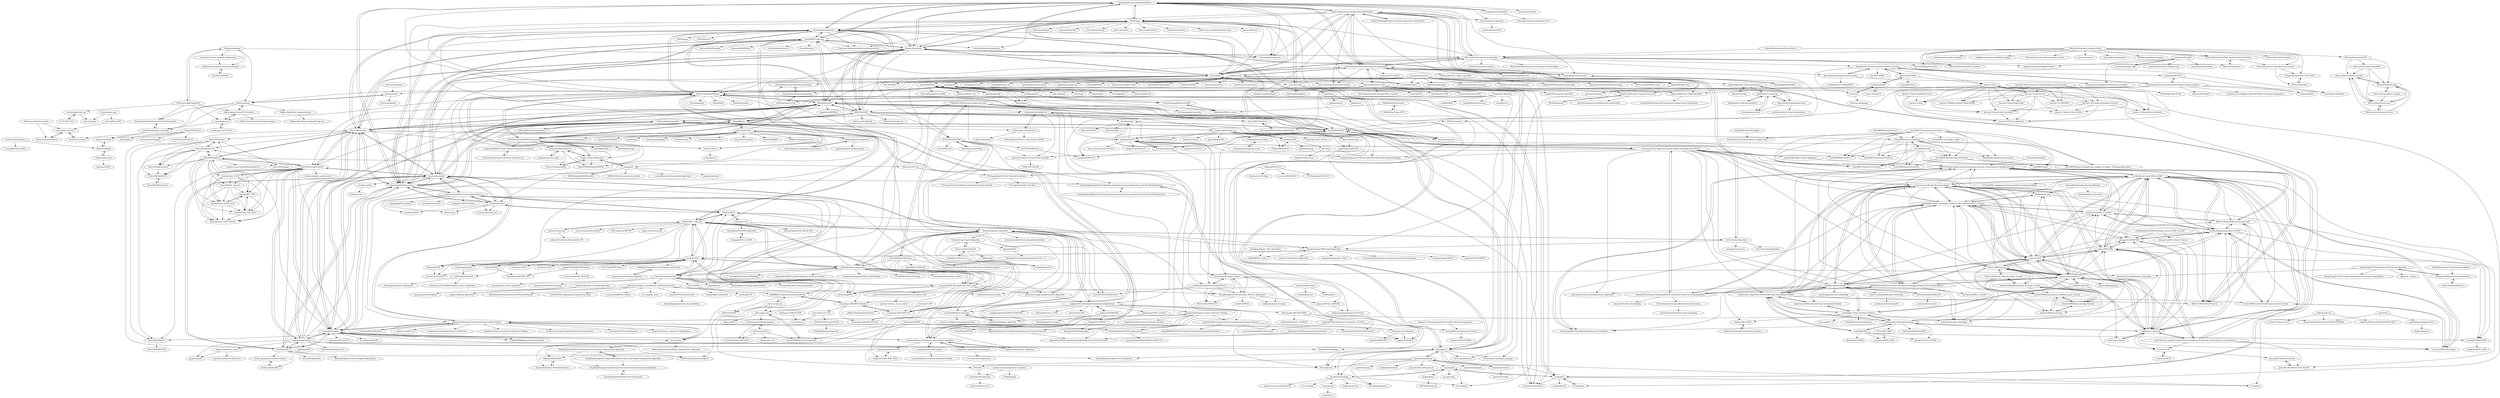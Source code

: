 digraph G {
"ahmedfgad/GeneticAlgorithmPython" -> "handcraftsman/GeneticAlgorithmsWithPython"
"ahmedfgad/GeneticAlgorithmPython" -> "DEAP/deap"
"ahmedfgad/GeneticAlgorithmPython" -> "anyoptimization/pymoo"
"ahmedfgad/GeneticAlgorithmPython" -> "rmsolgi/geneticalgorithm"
"ahmedfgad/GeneticAlgorithmPython" -> "trevorstephens/gplearn" ["e"=1]
"ahmedfgad/GeneticAlgorithmPython" -> "guofei9987/scikit-opt"
"ahmedfgad/GeneticAlgorithmPython" -> "harvitronix/neural-network-genetic-algorithm"
"ahmedfgad/GeneticAlgorithmPython" -> "geatpy-dev/geatpy"
"ahmedfgad/GeneticAlgorithmPython" -> "PytLab/gaft"
"ahmedfgad/GeneticAlgorithmPython" -> "ljvmiranda921/pyswarms"
"ahmedfgad/GeneticAlgorithmPython" -> "ahmedfgad/NeuralGenetic"
"ahmedfgad/GeneticAlgorithmPython" -> "Pyomo/pyomo" ["e"=1]
"ahmedfgad/GeneticAlgorithmPython" -> "Project-Platypus/Platypus"
"ahmedfgad/GeneticAlgorithmPython" -> "ezstoltz/genetic-algorithm"
"ahmedfgad/GeneticAlgorithmPython" -> "nnaisense/evotorch" ["e"=1]
"guofei9987/scikit-opt" -> "geatpy-dev/geatpy"
"guofei9987/scikit-opt" -> "anyoptimization/pymoo"
"guofei9987/scikit-opt" -> "ljvmiranda921/pyswarms"
"guofei9987/scikit-opt" -> "thieu1995/mealpy"
"guofei9987/scikit-opt" -> "DEAP/deap"
"guofei9987/scikit-opt" -> "HaaLeo/swarmlib"
"guofei9987/scikit-opt" -> "ahmedfgad/GeneticAlgorithmPython"
"guofei9987/scikit-opt" -> "BIMK/PlatEMO"
"guofei9987/scikit-opt" -> "kellenf/TSP_collection"
"guofei9987/scikit-opt" -> "datawhalechina/easy-rl" ["e"=1]
"guofei9987/scikit-opt" -> "bayesian-optimization/BayesianOptimization" ["e"=1]
"guofei9987/scikit-opt" -> "thu-ml/tianshou" ["e"=1]
"guofei9987/scikit-opt" -> "zhm-real/PathPlanning" ["e"=1]
"guofei9987/scikit-opt" -> "scikit-optimize/scikit-optimize" ["e"=1]
"guofei9987/scikit-opt" -> "zhanwen/MathModel" ["e"=1]
"BIMK/PlatEMO" -> "anyoptimization/pymoo"
"BIMK/PlatEMO" -> "geatpy-dev/geatpy"
"BIMK/PlatEMO" -> "jMetal/jMetalPy"
"BIMK/PlatEMO" -> "EMI-Group/evox" ["e"=1]
"BIMK/PlatEMO" -> "intLyc/MTO-Platform"
"BIMK/PlatEMO" -> "jMetal/jMetal"
"BIMK/PlatEMO" -> "thieu1995/mealpy"
"BIMK/PlatEMO" -> "haris989/NSGA-II"
"BIMK/PlatEMO" -> "DEAP/deap"
"BIMK/PlatEMO" -> "guofei9987/scikit-opt"
"BIMK/PlatEMO" -> "KeshengZhang/NSGAII-and-MOEA-D"
"BIMK/PlatEMO" -> "425776024/MOEAD"
"BIMK/PlatEMO" -> "Project-Platypus/Platypus"
"BIMK/PlatEMO" -> "Optima-CityU/llm4ad" ["e"=1]
"BIMK/PlatEMO" -> "EMI-Group/evoxbench" ["e"=1]
"ezstoltz/genetic-algorithm" -> "ezstoltz/optimization"
"haris989/TextUtils" -> "NikhilRajPandey/guessthenumber"
"haris989/TextUtils" -> "haris989/Python-Flask-Blog"
"haris989/TextUtils" -> "haris989/Email-Id-Extractor"
"haris989/TextUtils" -> "haris989/Email-Id-Extractor-Python"
"haris989/TextUtils" -> "haris989/PokeGmail-Go"
"haris989/TextUtils" -> "haris989/Facebook-AutoChatter"
"haris989/TextUtils" -> "haris989/Utilizer-Excel-version"
"haris989/TextUtils" -> "haris989/Similar-rectangles-on-a-larger-rectangle---2D-binpacking-solver"
"haris989/TextUtils" -> "haris989/Utilizer"
"anyoptimization/pymoo" -> "jMetal/jMetalPy"
"anyoptimization/pymoo" -> "geatpy-dev/geatpy"
"anyoptimization/pymoo" -> "BIMK/PlatEMO"
"anyoptimization/pymoo" -> "DEAP/deap"
"anyoptimization/pymoo" -> "Project-Platypus/Platypus"
"anyoptimization/pymoo" -> "guofei9987/scikit-opt"
"anyoptimization/pymoo" -> "Pyomo/pyomo" ["e"=1]
"anyoptimization/pymoo" -> "esa/pygmo2"
"anyoptimization/pymoo" -> "thieu1995/mealpy"
"anyoptimization/pymoo" -> "ahmedfgad/GeneticAlgorithmPython"
"anyoptimization/pymoo" -> "ljvmiranda921/pyswarms"
"anyoptimization/pymoo" -> "haris989/NSGA-II"
"anyoptimization/pymoo" -> "bayesian-optimization/BayesianOptimization" ["e"=1]
"anyoptimization/pymoo" -> "SMTorg/smt" ["e"=1]
"anyoptimization/pymoo" -> "CMA-ES/pycma" ["e"=1]
"baopng/NSGA-II" -> "haris989/NSGA-II"
"baopng/NSGA-II" -> "wreszelewski/nsga2"
"baopng/NSGA-II" -> "ChengHust/NSGA-II"
"baopng/NSGA-II" -> "Jiangtao-Hao/NSGA-II"
"baopng/NSGA-II" -> "kankan323/NSGA-II"
"baopng/NSGA-II" -> "syan-cn/Constrained-NSGA-II"
"baopng/NSGA-II" -> "ZhangHongBo2019/Constraint_NSGA-II_Algorithms"
"baopng/NSGA-II" -> "wurmen/Genetic-Algorithm-for-Job-Shop-Scheduling-and-NSGA-II"
"baopng/NSGA-II" -> "lmarti/nsgaiii"
"baopng/NSGA-II" -> "LeoJacan/Improved-NSGA-II-and-NSGA-III-for-Job-Shop-Scheduling"
"ShawK91/Evolutionary-Reinforcement-Learning" -> "apourchot/CEM-RL"
"ShawK91/Evolutionary-Reinforcement-Learning" -> "crisbodnar/pderl"
"ShawK91/Evolutionary-Reinforcement-Learning" -> "yeshenpy/ERL-Re2"
"ShawK91/Evolutionary-Reinforcement-Learning" -> "intel/cerl"
"ShawK91/Evolutionary-Reinforcement-Learning" -> "yeshenpy/Awesome-Evolutionary-Reinforcement-Learning"
"ShawK91/Evolutionary-Reinforcement-Learning" -> "karush17/esac"
"ShawK91/Evolutionary-Reinforcement-Learning" -> "yeshenpy/EvoRainbow"
"ShawK91/Evolutionary-Reinforcement-Learning" -> "Alro10/awesome-deep-neuroevolution"
"ShawK91/Evolutionary-Reinforcement-Learning" -> "ShawK91/MERL"
"gugarosa/opytimizer" -> "thieu1995/metaheuristics"
"gugarosa/opytimizer" -> "gugarosa/modelos_latex"
"gugarosa/opytimizer" -> "thieu1995/mealpy"
"gugarosa/opytimizer" -> "SimonBlanke/Gradient-Free-Optimizers" ["e"=1]
"gugarosa/opytimizer" -> "NiaOrg/NiaPy"
"gugarosa/opytimizer" -> "jppbsi/LibOPT"
"gugarosa/opytimizer" -> "7ossam81/EvoloPy"
"gugarosa/opytimizer" -> "HaaLeo/swarmlib"
"gugarosa/opytimizer" -> "thomasWeise/moptipy"
"gugarosa/opytimizer" -> "esa/pygmo2"
"gugarosa/opytimizer" -> "SimonBlanke/Hyperactive" ["e"=1]
"gugarosa/opytimizer" -> "ljvmiranda921/pyswarms"
"gugarosa/opytimizer" -> "Valdecy/pyMetaheuristic"
"gugarosa/opytimizer" -> "gugarosa/nalp"
"425776024/MOEAD" -> "mbelmadani/moead-py"
"425776024/MOEAD" -> "Aihong-Sun/MOEA-D-and-NSGA--for-FJSP"
"425776024/MOEAD" -> "newxd/MOEA-D"
"425776024/MOEAD" -> "KeshengZhang/NSGAII-and-MOEA-D"
"425776024/MOEAD" -> "slow295185031/MOEA-dev"
"425776024/MOEAD" -> "425776024/NSGA-II"
"tisimst/pyswarm" -> "nathanrooy/particle-swarm-optimization"
"tisimst/pyswarm" -> "ljvmiranda921/pyswarms"
"tisimst/pyswarm" -> "EddyGao/PSO"
"tisimst/pyswarm" -> "HaaLeo/swarmlib"
"tisimst/pyswarm" -> "kkentzo/pso"
"tisimst/pyswarm" -> "marcoscastro/tsp_pso"
"tisimst/pyswarm" -> "dockleryxk/PSO"
"bluescarni/piranha" -> "darioizzo/audi"
"MorvanZhou/Tensorflow-Computer-Vision-Tutorial" -> "MorvanZhou/npnet"
"MorvanZhou/Tensorflow-Computer-Vision-Tutorial" -> "MorvanZhou/train-classifier-from-scratch"
"geatpy-dev/geatpy" -> "guofei9987/scikit-opt"
"geatpy-dev/geatpy" -> "anyoptimization/pymoo"
"geatpy-dev/geatpy" -> "BIMK/PlatEMO"
"geatpy-dev/geatpy" -> "PytLab/gaft"
"geatpy-dev/geatpy" -> "DEAP/deap"
"geatpy-dev/geatpy" -> "jMetal/jMetalPy"
"geatpy-dev/geatpy" -> "thieu1995/mealpy"
"geatpy-dev/geatpy" -> "ljvmiranda921/pyswarms"
"geatpy-dev/geatpy" -> "ahmedfgad/GeneticAlgorithmPython"
"geatpy-dev/geatpy" -> "haris989/NSGA-II"
"geatpy-dev/geatpy" -> "425776024/MOEAD"
"geatpy-dev/geatpy" -> "MorvanZhou/Evolutionary-Algorithm"
"geatpy-dev/geatpy" -> "Pyomo/pyomo" ["e"=1]
"geatpy-dev/geatpy" -> "Project-Platypus/Platypus"
"geatpy-dev/geatpy" -> "trevorstephens/gplearn" ["e"=1]
"ShiqinHuo/Numerical-Optimization-Books" -> "Theigrams/Mathematical-optimization"
"MorvanZhou/easy-scraping-tutorial" -> "justmarkham/trump-lies" ["e"=1]
"MorvanZhou/easy-scraping-tutorial" -> "MorvanZhou/Evolutionary-Algorithm"
"MorvanZhou/easy-scraping-tutorial" -> "REMitchell/python-scraping" ["e"=1]
"MorvanZhou/easy-scraping-tutorial" -> "MorvanZhou/NLP-Tutorials" ["e"=1]
"MorvanZhou/easy-scraping-tutorial" -> "MorvanZhou/Tensorflow-Computer-Vision-Tutorial"
"MorvanZhou/easy-scraping-tutorial" -> "MorvanZhou/Tensorflow-Tutorial" ["e"=1]
"MorvanZhou/easy-scraping-tutorial" -> "MorvanZhou/npnet"
"MorvanZhou/easy-scraping-tutorial" -> "MorvanZhou/mnistGANs"
"MorvanZhou/easy-scraping-tutorial" -> "MorvanZhou/train-classifier-from-scratch"
"MorvanZhou/easy-scraping-tutorial" -> "lorien/awesome-web-scraping" ["e"=1]
"MorvanZhou/easy-scraping-tutorial" -> "codingforentrepreneurs/Web-Scraping" ["e"=1]
"MorvanZhou/easy-scraping-tutorial" -> "MorvanZhou/train-robot-arm-from-scratch" ["e"=1]
"MorvanZhou/easy-scraping-tutorial" -> "MorvanZhou/pytorch-A3C" ["e"=1]
"MorvanZhou/easy-scraping-tutorial" -> "cassidoo/scrapers" ["e"=1]
"MorvanZhou/easy-scraping-tutorial" -> "elvinpoon/tensorflow-CWS-LSTM"
"bz51/GeneticAlgorithm" -> "Shuai-Xie/genetic-algorithm"
"bz51/GeneticAlgorithm" -> "zhongxiaolong1988/GeneticAlgorithm"
"bz51/GeneticAlgorithm" -> "handcraftsman/GeneticAlgorithmsWithPython"
"bz51/GeneticAlgorithm" -> "bz51/AntColonyAlgorithm"
"bz51/GeneticAlgorithm" -> "cppcpp/exam-system" ["e"=1]
"ShiSanChuan/GeneticAlgorithm" -> "Arash-codedev/openGA"
"ShiSanChuan/GeneticAlgorithm" -> "hgpvision/PSO"
"ShiSanChuan/GeneticAlgorithm" -> "ruslankerimov/GA"
"jliphard/DeepEvolve" -> "harvitronix/neural-network-genetic-algorithm"
"jliphard/DeepEvolve" -> "gmontamat/gentun"
"Theigrams/Mathematical-optimization" -> "luoyt14/OptimalMethod"
"Theigrams/Mathematical-optimization" -> "QiangLong2017/Optimization-Theory-and-Algorithm"
"luoyt14/OptimalMethod" -> "Theigrams/Mathematical-optimization"
"mzychlewicz/GWO" -> "earthat/Hybrid-GWOPSO-optimization"
"mzychlewicz/GWO" -> "kangzhai/HGWOP"
"mzychlewicz/GWO" -> "KaushalSahu/Grey-Wolf-Optimization"
"mzychlewicz/GWO" -> "MRamzi10050/GWO"
"FatKong/Computational_Intelligence_homework" -> "guoyuantao/Intelligent_Algrithm"
"HaaLeo/swarmlib" -> "LucXiong/Swarm-intelligence-optimization-algorithm"
"HaaLeo/swarmlib" -> "Valdecy/pyMetaheuristic"
"HaaLeo/swarmlib" -> "ljvmiranda921/pyswarms"
"HaaLeo/swarmlib" -> "7ossam81/EvoloPy"
"HaaLeo/swarmlib" -> "thieu1995/metaheuristics"
"HaaLeo/swarmlib" -> "rwuilbercq/Hive"
"HaaLeo/swarmlib" -> "thieu1995/mealpy"
"HaaLeo/swarmlib" -> "JingweiToo/Wrapper-Feature-Selection-Toolbox-Python"
"HaaLeo/swarmlib" -> "nathanrooy/particle-swarm-optimization"
"HaaLeo/swarmlib" -> "jMetal/jMetalPy"
"HaaLeo/swarmlib" -> "NiaOrg/NiaPy"
"HaaLeo/swarmlib" -> "docwza/woa"
"HaaLeo/swarmlib" -> "tisimst/pyswarm"
"HaaLeo/swarmlib" -> "guofei9987/scikit-opt"
"HaaLeo/swarmlib" -> "ZongSingHuang/Hybrid-algorithm-of-particle-swarm-optimization-and-Grey-Wolf-optimizer"
"uqfoundation/mystic" -> "mmckerns/tutmom"
"uqfoundation/mystic" -> "mechmotum/cyipopt"
"uqfoundation/mystic" -> "uqfoundation/klepto"
"uqfoundation/mystic" -> "jonathf/chaospy" ["e"=1]
"uqfoundation/mystic" -> "Pyomo/pyomo" ["e"=1]
"uqfoundation/mystic" -> "esa/pygmo2"
"uqfoundation/mystic" -> "paulknysh/blackbox" ["e"=1]
"uqfoundation/mystic" -> "100/Solid"
"uqfoundation/mystic" -> "jump-dev/SumOfSquares.jl" ["e"=1]
"uqfoundation/mystic" -> "xuy/pyipopt"
"wurmen/Genetic-Algorithm-for-Job-Shop-Scheduling-and-NSGA-II" -> "prosysscience/RL-Job-Shop-Scheduling"
"wurmen/Genetic-Algorithm-for-Job-Shop-Scheduling-and-NSGA-II" -> "wurmen/Flow-Shop-Scheduling-Based-On-Reinforcement-Learning-Algorithm"
"wurmen/Genetic-Algorithm-for-Job-Shop-Scheduling-and-NSGA-II" -> "lg-li/Genetic-Algorithm-Flexible-Job-Shop-Scheduling-Problem"
"wurmen/Genetic-Algorithm-for-Job-Shop-Scheduling-and-NSGA-II" -> "dmksjfl/Job_Shop_Scheduling_Problem_with_Reinforcement_Learning"
"wurmen/Genetic-Algorithm-for-Job-Shop-Scheduling-and-NSGA-II" -> "prosysscience/JSSEnv"
"wurmen/Genetic-Algorithm-for-Job-Shop-Scheduling-and-NSGA-II" -> "paulkastel/JobShopPRO"
"wurmen/Genetic-Algorithm-for-Job-Shop-Scheduling-and-NSGA-II" -> "haris989/NSGA-II"
"wurmen/Genetic-Algorithm-for-Job-Shop-Scheduling-and-NSGA-II" -> "guillaumebour/flexible-job-shop"
"wurmen/Genetic-Algorithm-for-Job-Shop-Scheduling-and-NSGA-II" -> "LeoJacan/Improved-NSGA-II-and-NSGA-III-for-Job-Shop-Scheduling"
"wurmen/Genetic-Algorithm-for-Job-Shop-Scheduling-and-NSGA-II" -> "zcaicaros/L2D"
"wurmen/Genetic-Algorithm-for-Job-Shop-Scheduling-and-NSGA-II" -> "wsgisler/job-shop-scheduling"
"wurmen/Genetic-Algorithm-for-Job-Shop-Scheduling-and-NSGA-II" -> "Aihong-Sun/MOEA-D-and-NSGA--for-FJSP"
"wurmen/Genetic-Algorithm-for-Job-Shop-Scheduling-and-NSGA-II" -> "Incalos/FJSP-With-Genetic-Algorithm"
"wurmen/Genetic-Algorithm-for-Job-Shop-Scheduling-and-NSGA-II" -> "baopng/NSGA-II"
"wurmen/Genetic-Algorithm-for-Job-Shop-Scheduling-and-NSGA-II" -> "aalitor/Job-Shop-Scheduling-Genetic-Algorithm"
"nan1104/BP-" -> "sbbug/ditgit-recognition"
"nan1104/BP-" -> "caoyulong/OCR"
"SajadAHMAD1/Chaotic-GSA-for-Engineering-Design-Problems" -> "dhargupta-souvik/sogwo"
"SajadAHMAD1/Chaotic-GSA-for-Engineering-Design-Problems" -> "SajadAHMAD1/CPSOCGSA-for-Engineering-Design-Optimization"
"strawberry-magic-pocket/Genetic-Algorithm" -> "Shuai-Xie/genetic-algorithm"
"strawberry-magic-pocket/Genetic-Algorithm" -> "yangzhen0512/IntelligentOptimizationAlgorithms"
"KangCai/Machine-Learning-Algorithm" -> "yangxcc/Sklearn-Algorithm"
"KangCai/Machine-Learning-Algorithm" -> "guangyaooo/MLTemplate"
"superhqh/FJSP" -> "lg-li/Genetic-Algorithm-Flexible-Job-Shop-Scheduling-Problem"
"superhqh/FJSP" -> "guillaumebour/flexible-job-shop"
"superhqh/FJSP" -> "yaoshj975/DQN2FJSP"
"superhqh/FJSP" -> "yasuoman/DPSO_FJSP"
"superhqh/FJSP" -> "Aihong-Sun/GA_for_FJSP"
"superhqh/FJSP" -> "JoshuaShi-19/FJSP"
"docwza/woa" -> "Valdecy/Metaheuristic-Whale_Optimization_Algorithm"
"docwza/woa" -> "ZongSingHuang/Multi-Strategy-Ensemble-Whale-Optimization-Algorithm"
"docwza/woa" -> "JingweiToo/Wrapper-Feature-Selection-Toolbox-Python"
"Alro10/awesome-deep-neuroevolution" -> "sbcblab/Keras-CoDeepNEAT"
"Alro10/awesome-deep-neuroevolution" -> "ShawK91/Evolutionary-Reinforcement-Learning"
"Alro10/awesome-deep-neuroevolution" -> "brain-research/guided-evolutionary-strategies"
"KovenYu/TSP" -> "Drbuilders/MATLAB_TSP"
"guillaumebour/flexible-job-shop" -> "GuilhermeBaldo/GA-FJSP"
"guillaumebour/flexible-job-shop" -> "zll-hust/HA_FJSP"
"guillaumebour/flexible-job-shop" -> "superhqh/FJSP"
"guillaumebour/flexible-job-shop" -> "lg-li/Genetic-Algorithm-Flexible-Job-Shop-Scheduling-Problem"
"guillaumebour/flexible-job-shop" -> "wrqccc/FJSP-DRL"
"guillaumebour/flexible-job-shop" -> "pengguo318/FJSPDRL"
"guillaumebour/flexible-job-shop" -> "songwenas12/fjsp-drl"
"guillaumebour/flexible-job-shop" -> "Aihong-Sun/GA_for_FJSP"
"guillaumebour/flexible-job-shop" -> "mcfadd/Job_Shop_Schedule_Problem"
"guillaumebour/flexible-job-shop" -> "huxiaoyanghfut/FlexibleJobShopDynamicScheduling"
"haris989/MyAwesomeCart" -> "haris989/Python-Flask-Blog"
"pyAHP/pyAHP" -> "PhilipGriffith/AHPy"
"pyAHP/pyAHP" -> "wjladams/pyanp"
"pyAHP/pyAHP" -> "gluc/ahp"
"pyAHP/pyAHP" -> "Valdecy/pyDecision"
"brain-research/guided-evolutionary-strategies" -> "NiMlr/High-Dim-ES-RL"
"rhgrant10/acopy" -> "pjmattingly/ant-colony-optimization"
"jenetics/jenetics" -> "MOEAFramework/MOEAFramework"
"jenetics/jenetics" -> "lagodiuk/genetic-algorithm"
"jenetics/jenetics" -> "jMetal/jMetal"
"jenetics/jenetics" -> "GMUEClab/ecj"
"jenetics/jenetics" -> "dwdyer/watchmaker"
"jenetics/jenetics" -> "Apress/genetic-algorithms-in-java-basics"
"jenetics/jenetics" -> "EdwardRaff/JSAT" ["e"=1]
"jenetics/jenetics" -> "jMetal/jMetalPy"
"jenetics/jenetics" -> "jeffheaton/encog-java-core" ["e"=1]
"jenetics/jenetics" -> "apache/incubator-kie-optaplanner" ["e"=1]
"jenetics/jenetics" -> "jsvazic/GAHelloWorld"
"jenetics/jenetics" -> "jenetics/jpx" ["e"=1]
"jenetics/jenetics" -> "deeplearning4j/nd4j" ["e"=1]
"jenetics/jenetics" -> "HanSolo/charts" ["e"=1]
"jenetics/jenetics" -> "TimefoldAI/timefold-solver" ["e"=1]
"lg-li/Genetic-Algorithm-Flexible-Job-Shop-Scheduling-Problem" -> "superhqh/FJSP"
"lg-li/Genetic-Algorithm-Flexible-Job-Shop-Scheduling-Problem" -> "samy-barrech/Flexible-Job-Shop-Scheduling-Problem"
"lg-li/Genetic-Algorithm-Flexible-Job-Shop-Scheduling-Problem" -> "guillaumebour/flexible-job-shop"
"lg-li/Genetic-Algorithm-Flexible-Job-Shop-Scheduling-Problem" -> "paulkastel/JobShopPRO"
"lg-li/Genetic-Algorithm-Flexible-Job-Shop-Scheduling-Problem" -> "mcfadd/Job_Shop_Schedule_Problem"
"lg-li/Genetic-Algorithm-Flexible-Job-Shop-Scheduling-Problem" -> "dmksjfl/Job_Shop_Scheduling_Problem_with_Reinforcement_Learning"
"lg-li/Genetic-Algorithm-Flexible-Job-Shop-Scheduling-Problem" -> "RK0731/Deep-reinforcement-learning-for-dynamic-scheduling-of-a-flexible-job-shop"
"lg-li/Genetic-Algorithm-Flexible-Job-Shop-Scheduling-Problem" -> "prosysscience/RL-Job-Shop-Scheduling"
"lg-li/Genetic-Algorithm-Flexible-Job-Shop-Scheduling-Problem" -> "Lei-Kun/MIP-model-for-FJSP-and-solved-by-Gurobi"
"lg-li/Genetic-Algorithm-Flexible-Job-Shop-Scheduling-Problem" -> "Lei-Kun/End-to-end-DRL-for-FJSP"
"lg-li/Genetic-Algorithm-Flexible-Job-Shop-Scheduling-Problem" -> "RK0731/PhD-Thesis-Projects"
"SureeLee/ga_bp" -> "yx868868/GA-optimized-neural-network"
"SureeLee/ga_bp" -> "Zhk0314/GA-BP"
"SureeLee/ga_bp" -> "kuhess/pso-ann"
"tjaume/BPNeuralNetworks" -> "dukuanbing/bpnn-stock-price-prediction"
"earthat/Hybrid-GWOPSO-optimization" -> "kangzhai/HGWOP"
"earthat/Hybrid-GWOPSO-optimization" -> "qasemabdullah/Hybrid-Binary-GWO-FS"
"jackros1022/MATLAB-neural-network-43-case-studies-Code" -> "godmoves/basic_nn_in_matlab"
"jMetal/jMetal" -> "MOEAFramework/MOEAFramework"
"jMetal/jMetal" -> "jMetal/jMetalPy"
"jMetal/jMetal" -> "jMetal/jMetalDocumentation"
"jMetal/jMetal" -> "jMetal/jMetalCpp"
"jMetal/jMetal" -> "jMetal/jMetalSP"
"jMetal/jMetal" -> "jenetics/jenetics"
"jMetal/jMetal" -> "BIMK/PlatEMO"
"jMetal/jMetal" -> "GMUEClab/ecj"
"jMetal/jMetal" -> "Project-Platypus/Platypus"
"jMetal/jMetal" -> "aarongarrett/inspyred"
"jMetal/jMetal" -> "ianwhale/nsga-net" ["e"=1]
"jMetal/jMetal" -> "anyoptimization/pymoo"
"modestyachts/ARS" -> "alexis-jacq/numpy_ARS"
"modestyachts/ARS" -> "openai/evolution-strategies-starter" ["e"=1]
"modestyachts/ARS" -> "brain-research/guided-evolutionary-strategies"
"modestyachts/ARS" -> "modestyachts/robust-adaptive-lqr"
"modestyachts/ARS" -> "haarnoja/softqlearning" ["e"=1]
"tamy0612/JSPLIB" -> "wsgisler/job-shop-scheduling"
"tamy0612/JSPLIB" -> "dmksjfl/Job_Shop_Scheduling_Problem_with_Reinforcement_Learning"
"tamy0612/JSPLIB" -> "tmdt-buw/schlably"
"tamy0612/JSPLIB" -> "prosysscience/JSSEnv"
"MorvanZhou/npnet" -> "MorvanZhou/Tensorflow-Computer-Vision-Tutorial"
"khanhnamle1994/trip-optimizer" -> "ppoffice/ant-colony-tsp"
"piyush2896/PSO-for-Neural-Nets" -> "kuhess/pso-ann"
"colabin/PSO-VRPWT" -> "Wangxh329/PSOAlgorithms"
"colabin/PSO-VRPWT" -> "KrupaPrag/VRPTW" ["e"=1]
"fengkai35/GWO_RBF_SVM" -> "bhaskatripathi/GWOSVR"
"haris989/Python-Flask-Blog" -> "haris989/Similar-rectangles-on-a-larger-rectangle---2D-binpacking-solver"
"haris989/Python-Flask-Blog" -> "haris989/Email-Id-Extractor"
"haris989/Python-Flask-Blog" -> "haris989/Email-Id-Extractor-Python"
"haris989/Python-Flask-Blog" -> "haris989/PokeGmail-Go"
"haris989/Python-Flask-Blog" -> "haris989/Facebook-AutoChatter"
"haris989/Python-Flask-Blog" -> "haris989/Utilizer-Excel-version"
"haris989/Python-Flask-Blog" -> "haris989/Utilizer"
"haris989/Python-Flask-Blog" -> "NikhilRajPandey/guessthenumber"
"haris989/Python-Flask-Blog" -> "haris989/TextUtils"
"mcfadd/Job_Shop_Schedule_Problem" -> "paulkastel/JobShopPRO"
"mcfadd/Job_Shop_Schedule_Problem" -> "addejans/ACO-JSSP"
"mcfadd/Job_Shop_Schedule_Problem" -> "samy-barrech/Flexible-Job-Shop-Scheduling-Problem"
"mcfadd/Job_Shop_Schedule_Problem" -> "jjcmoon/JSSP_TS"
"mcfadd/Job_Shop_Schedule_Problem" -> "lg-li/Genetic-Algorithm-Flexible-Job-Shop-Scheduling-Problem"
"mcfadd/Job_Shop_Schedule_Problem" -> "Irvel/JSSP-Genetic-Algorithm"
"mcfadd/Job_Shop_Schedule_Problem" -> "guillaumebour/flexible-job-shop"
"mcfadd/Job_Shop_Schedule_Problem" -> "prosysscience/JSSEnv"
"mcfadd/Job_Shop_Schedule_Problem" -> "wsgisler/job-shop-scheduling"
"apourchot/CEM-RL" -> "ShawK91/Evolutionary-Reinforcement-Learning"
"apourchot/CEM-RL" -> "crisbodnar/pderl"
"apourchot/CEM-RL" -> "karush17/esac"
"apourchot/CEM-RL" -> "wyjung0625/p3s"
"thieu1995/metaheuristics" -> "chasebk/code_FLNN"
"thieu1995/metaheuristics" -> "thieu1995/mealpy"
"thieu1995/metaheuristics" -> "thieu1995/opfunu"
"thieu1995/metaheuristics" -> "7ossam81/EvoloPy"
"thieu1995/metaheuristics" -> "HaaLeo/swarmlib"
"thieu1995/metaheuristics" -> "chasebk/EO_CNN"
"thieu1995/metaheuristics" -> "thieu1995/permetrics"
"thieu1995/metaheuristics" -> "chasebk/code_IQSO_MLP"
"thieu1995/metaheuristics" -> "sharma-n/global_optimization"
"thieu1995/metaheuristics" -> "thieu1995/MHA-FS"
"thieu1995/metaheuristics" -> "chasebk/code_OTWO_ELM"
"thieu1995/metaheuristics" -> "kkg1999/MetaheuristicOptimization"
"thieu1995/metaheuristics" -> "chasebk/code_OCRO_MLNN"
"thieu1995/metaheuristics" -> "gugarosa/opytimizer"
"thieu1995/metaheuristics" -> "thieu1995/iot_dataset"
"paulkastel/JobShopPRO" -> "mcfadd/Job_Shop_Schedule_Problem"
"paulkastel/JobShopPRO" -> "prosysscience/JSSEnv"
"paulkastel/JobShopPRO" -> "AndreasKuhnle/SimRLFab"
"paulkastel/JobShopPRO" -> "samy-barrech/Flexible-Job-Shop-Scheduling-Problem"
"paulkastel/JobShopPRO" -> "dwave-examples/job-shop-scheduling"
"paulkastel/JobShopPRO" -> "addejans/ACO-JSSP"
"paulkastel/JobShopPRO" -> "wsgisler/job-shop-scheduling"
"paulkastel/JobShopPRO" -> "lg-li/Genetic-Algorithm-Flexible-Job-Shop-Scheduling-Problem"
"paulkastel/JobShopPRO" -> "prosysscience/RL-Job-Shop-Scheduling"
"paulkastel/JobShopPRO" -> "zcaicaros/L2D"
"paulkastel/JobShopPRO" -> "jmyrberg/production-scheduling"
"paulkastel/JobShopPRO" -> "aalitor/Job-Shop-Scheduling-Genetic-Algorithm"
"paulkastel/JobShopPRO" -> "dmksjfl/Job_Shop_Scheduling_Problem_with_Reinforcement_Learning"
"ahmedfgad/NeuralGenetic" -> "ahmedfgad/NumPyANN"
"ahmedfgad/NeuralGenetic" -> "aqibsaeed/Genetic-Algorithm-RNN"
"ahmedfgad/NeuralGenetic" -> "harvitronix/neural-network-genetic-algorithm"
"ahmedfgad/NeuralGenetic" -> "kuhess/pso-ann"
"Lucretiel/genetics" -> "PytLab/gaft"
"Lucretiel/genetics" -> "rheide/Hello-genetic-algorithm"
"alexis-jacq/numpy_ARS" -> "modestyachts/ARS"
"ShuhuaGao/geppy" -> "jeff-dale/Gene-Expression-Programming"
"ShuhuaGao/geppy" -> "sayin/Data_Driven_Symbolic_Regression"
"ShuhuaGao/geppy" -> "darioizzo/dcgp"
"ShuhuaGao/geppy" -> "ShuhuaGao/gpFlappyBird"
"ShuhuaGao/geppy" -> "trevorstephens/gplearn" ["e"=1]
"bhanu1131/Routing-algorithm-in-WSN-Grid-based-approach-" -> "YathishJ/Wireless-Sensor-Network"
"ahmedfgad/NumPyANN" -> "ahmedfgad/NeuralGenetic"
"P-N-Suganthan/CEC2017-BoundContrained" -> "P-N-Suganthan/2020-Bound-Constrained-Opt-Benchmark"
"P-N-Suganthan/CEC2017-BoundContrained" -> "P-N-Suganthan/2021-SO-BCO"
"wurmen/Flow-Shop-Scheduling-Based-On-Reinforcement-Learning-Algorithm" -> "jjjj0458/Deep-Reinforcement-Learning-for-Solving-Job-Shop-Scheduling-Problems"
"wurmen/Flow-Shop-Scheduling-Based-On-Reinforcement-Learning-Algorithm" -> "dmksjfl/Job_Shop_Scheduling_Problem_with_Reinforcement_Learning"
"wurmen/Flow-Shop-Scheduling-Based-On-Reinforcement-Learning-Algorithm" -> "suyunu/Flow-Shop-Scheduling"
"wurmen/Flow-Shop-Scheduling-Based-On-Reinforcement-Learning-Algorithm" -> "prosysscience/RL-Job-Shop-Scheduling"
"wurmen/Flow-Shop-Scheduling-Based-On-Reinforcement-Learning-Algorithm" -> "FishermanLee/Energy-efficient-Hybrid-flow-shop"
"wurmen/Flow-Shop-Scheduling-Based-On-Reinforcement-Learning-Algorithm" -> "wurmen/Genetic-Algorithm-for-Job-Shop-Scheduling-and-NSGA-II"
"YisuZhou/TSP" -> "kellenf/TSP_collection"
"YisuZhou/TSP" -> "chaolongzhang/tsp"
"YisuZhou/TSP" -> "LiYangSir/Smart-Algorithm"
"YisuZhou/TSP" -> "zhongxiaolong1988/GeneticAlgorithm"
"YisuZhou/TSP" -> "roadwide/AI-Homework"
"YisuZhou/TSP" -> "DiamonJoy/TSP"
"YisuZhou/TSP" -> "CzRzChao/SimpleGA"
"YisuZhou/TSP" -> "vonsylvia/MATLAB_Algorithm_with_cases"
"YisuZhou/TSP" -> "Greatpanc/-TSP2-"
"YisuZhou/TSP" -> "privateEye-zzy/TSP"
"YisuZhou/TSP" -> "Greatpanc/-TSP-"
"YisuZhou/TSP" -> "KovenYu/TSP"
"YisuZhou/TSP" -> "425776024/TSP-GA-py"
"YisuZhou/TSP" -> "EddyGao/PSO"
"YisuZhou/TSP" -> "FatKong/Computational_Intelligence_homework"
"NiaOrg/NiaPy" -> "buma/BatAlgorithm"
"NiaOrg/NiaPy" -> "firefly-cpp/NiaAML"
"NiaOrg/NiaPy" -> "timzatko/Sklearn-Nature-Inspired-Algorithms"
"NiaOrg/NiaPy" -> "7ossam81/EvoloPy"
"NiaOrg/NiaPy" -> "HaaLeo/swarmlib"
"NiaOrg/NiaPy" -> "firefly-cpp/sport-activities-features"
"NiaOrg/NiaPy" -> "ljvmiranda921/pyswarms"
"NiaOrg/NiaPy" -> "SISDevelop/SwarmPackagePy"
"NiaOrg/NiaPy" -> "thieu1995/mealpy"
"NiaOrg/NiaPy" -> "gugarosa/opytimizer"
"moshesipper/tiny_gp" -> "erp12/pyshgp"
"moshesipper/tiny_gp" -> "EC-KitY/EC-KitY"
"PacktPublishing/Hands-On-Genetic-Algorithms-with-Python" -> "handcraftsman/GeneticAlgorithmsWithPython"
"rochakgupta/aco-tsp" -> "ppoffice/ant-colony-tsp"
"ShuhuaGao/gpFlappyBird" -> "brianwgoldman/Analysis-of-CGPs-Mechanisms"
"ShuhuaGao/gpFlappyBird" -> "sg-nm/cgp-cnn"
"ShuhuaGao/gpFlappyBird" -> "ShuhuaGao/geppy"
"ShuhuaGao/gpFlappyBird" -> "moshesipper/tiny_gp"
"ShuhuaGao/gpFlappyBird" -> "AndrewJamesTurner/CGP-Library"
"esa/pygmo" -> "esa/pagmo"
"fillassuncao/denser-models" -> "cdvetal/fast-denser3"
"fillassuncao/denser-models" -> "fillassuncao/fast-denser"
"AndrewJamesTurner/CGP-Library" -> "darioizzo/dcgp"
"AndrewJamesTurner/CGP-Library" -> "d9w/CartesianGeneticProgramming.jl"
"AndrewJamesTurner/CGP-Library" -> "sg-nm/cgp-cnn"
"guoyuantao/Intelligent_Algrithm" -> "FatKong/Computational_Intelligence_homework"
"intel/cerl" -> "crisbodnar/pderl"
"intel/cerl" -> "flowersteam/geppg"
"DEAP/notebooks" -> "lmarti/evolutionary-computation-course"
"MorvanZhou/train-classifier-from-scratch" -> "elvinpoon/tensorflow-CWS-LSTM"
"MorvanZhou/train-classifier-from-scratch" -> "MorvanZhou/tfnn"
"scheckmedia/cgp-cnn-design" -> "brianwgoldman/Analysis-of-CGPs-Mechanisms"
"scheckmedia/cgp-cnn-design" -> "Ohjeah/cartesian"
"chasebk/code_FLNN" -> "chasebk/code_IQSO_MLP"
"chasebk/code_FLNN" -> "chasebk/code_OCRO_MLNN"
"chasebk/code_FLNN" -> "chasebk/EO_CNN"
"chasebk/code_FLNN" -> "chasebk/code_OTWO_ELM"
"chasebk/code_FLNN" -> "thieu1995/iot_dataset"
"chasebk/code_FLNN" -> "thieu1995/metaheuristics"
"jedrazb/python-tsp-simulated-annealing" -> "chncyhn/simulated-annealing-tsp"
"MikeHeiber/Ising_OPV" -> "MikeHeiber/Excimontec"
"samy-barrech/Flexible-Job-Shop-Scheduling-Problem" -> "lg-li/Genetic-Algorithm-Flexible-Job-Shop-Scheduling-Problem"
"samy-barrech/Flexible-Job-Shop-Scheduling-Problem" -> "mcfadd/Job_Shop_Schedule_Problem"
"samy-barrech/Flexible-Job-Shop-Scheduling-Problem" -> "paulkastel/JobShopPRO"
"thieu1995/iot_dataset" -> "chasebk/code_IQSO_MLP"
"thieu1995/iot_dataset" -> "chasebk/code_OCRO_MLNN"
"thieu1995/iot_dataset" -> "chasebk/EO_CNN"
"thieu1995/iot_dataset" -> "chasebk/code_OTWO_ELM"
"chenhh/PyMOGEP" -> "jeff-dale/Gene-Expression-Programming"
"Happy-Algorithms-League/hal-cgp" -> "Happy-Algorithms-League/e2l-cgp-snn"
"nunolourenco/sge3" -> "cdvetal/fast-denser3"
"sg-nm/cgp-cnn-PyTorch" -> "sg-nm/cgp-cnn"
"brianwgoldman/Analysis-of-CGPs-Mechanisms" -> "scheckmedia/cgp-cnn-design"
"fillassuncao/fast-denser" -> "cdvetal/fast-denser3"
"425776024/NSGA-II" -> "ChengHust/NSGA-II"
"jeff-dale/Gene-Expression-Programming" -> "chenhh/PyMOGEP"
"DEAP/deap" -> "trevorstephens/gplearn" ["e"=1]
"DEAP/deap" -> "EpistasisLab/tpot" ["e"=1]
"DEAP/deap" -> "anyoptimization/pymoo"
"DEAP/deap" -> "ahmedfgad/GeneticAlgorithmPython"
"DEAP/deap" -> "geatpy-dev/geatpy"
"DEAP/deap" -> "hyperopt/hyperopt" ["e"=1]
"DEAP/deap" -> "soravux/scoop"
"DEAP/deap" -> "bayesian-optimization/BayesianOptimization" ["e"=1]
"DEAP/deap" -> "scikit-optimize/scikit-optimize" ["e"=1]
"DEAP/deap" -> "rsteca/sklearn-deap" ["e"=1]
"DEAP/deap" -> "pymc-devs/pymc" ["e"=1]
"DEAP/deap" -> "blue-yonder/tsfresh" ["e"=1]
"DEAP/deap" -> "automl/auto-sklearn" ["e"=1]
"DEAP/deap" -> "scikit-learn-contrib/imbalanced-learn" ["e"=1]
"DEAP/deap" -> "keras-rl/keras-rl" ["e"=1]
"thieu1995/mealpy" -> "thieu1995/metaheuristics"
"thieu1995/mealpy" -> "7ossam81/EvoloPy"
"thieu1995/mealpy" -> "thieu1995/opfunu"
"thieu1995/mealpy" -> "Valdecy/pyMetaheuristic"
"thieu1995/mealpy" -> "HaaLeo/swarmlib"
"thieu1995/mealpy" -> "jMetal/jMetalPy"
"thieu1995/mealpy" -> "thieu1995/mafese"
"thieu1995/mealpy" -> "gugarosa/opytimizer"
"thieu1995/mealpy" -> "ljvmiranda921/pyswarms"
"thieu1995/mealpy" -> "thieu1995/permetrics"
"thieu1995/mealpy" -> "anyoptimization/pymoo"
"thieu1995/mealpy" -> "JingweiToo/Wrapper-Feature-Selection-Toolbox-Python"
"thieu1995/mealpy" -> "geatpy-dev/geatpy"
"thieu1995/mealpy" -> "LucXiong/Swarm-intelligence-optimization-algorithm"
"thieu1995/mealpy" -> "guofei9987/scikit-opt"
"kellenf/TSP_collection" -> "YisuZhou/TSP"
"kellenf/TSP_collection" -> "LiYangSir/Smart-Algorithm"
"kellenf/TSP_collection" -> "roadwide/AI-Homework"
"kellenf/TSP_collection" -> "vonsylvia/MATLAB_Algorithm_with_cases"
"kellenf/TSP_collection" -> "zifeiyu0531/ga-tsp"
"kellenf/TSP_collection" -> "EddyGao/PSO"
"kellenf/TSP_collection" -> "chaolongzhang/tsp"
"kellenf/TSP_collection" -> "mveres01/pytorch-drl4vrp" ["e"=1]
"kellenf/TSP_collection" -> "guofei9987/scikit-opt"
"kellenf/TSP_collection" -> "zhongxiaolong1988/GeneticAlgorithm"
"kellenf/TSP_collection" -> "iRB-Lab/py-ga-VRPTW" ["e"=1]
"kellenf/TSP_collection" -> "Shuai-Xie/genetic-algorithm"
"kellenf/TSP_collection" -> "KovenYu/TSP"
"kellenf/TSP_collection" -> "diego-vicente/som-tsp" ["e"=1]
"kellenf/TSP_collection" -> "privateEye-zzy/TSP"
"esa/pygmo2" -> "esa/pagmo2"
"esa/pygmo2" -> "Project-Platypus/Platypus"
"esa/pygmo2" -> "esa/pykep" ["e"=1]
"esa/pygmo2" -> "jMetal/jMetalPy"
"esa/pygmo2" -> "mechmotum/cyipopt"
"esa/pygmo2" -> "Evolutionary-Intelligence/pypop" ["e"=1]
"esa/pygmo2" -> "esa/pagmo"
"esa/pygmo2" -> "anyoptimization/pymoo"
"esa/pygmo2" -> "mdolab/pyoptsparse" ["e"=1]
"esa/pygmo2" -> "Pyomo/pyomo" ["e"=1]
"esa/pygmo2" -> "msu-coinlab/pymop"
"esa/pygmo2" -> "uqfoundation/mystic"
"esa/pygmo2" -> "SimonBlanke/Gradient-Free-Optimizers" ["e"=1]
"stxupengyu/PSO-RBF-NN" -> "stxupengyu/BP-RBF-Prediction"
"stxupengyu/PSO-RBF-NN" -> "stxupengyu/RBF-BP-MATLAB"
"xyjigsaw/NSGA2_MATLAB" -> "duquanquanquan/improved-NSGA2"
"MichaelLee826/iris_classification_BPNeuralNetwork" -> "tjaume/BPNeuralNetworks"
"MichaelLee826/iris_classification_BPNeuralNetwork" -> "yx868868/GA-optimized-neural-network"
"MichaelLee826/iris_classification_BPNeuralNetwork" -> "MichaelLee826/classification_BPNeuralNetwork"
"MichaelLee826/iris_classification_BPNeuralNetwork" -> "LiuRoy/classfication_demo"
"MichaelLee826/iris_classification_BPNeuralNetwork" -> "LeeWise9/The-beginning-of-machine-learning"
"MichaelLee826/iris_classification_BPNeuralNetwork" -> "yangxcc/Sklearn-Algorithm"
"MichaelLee826/iris_classification_BPNeuralNetwork" -> "yc-maltazard/BPNN_Python"
"MichaelLee826/iris_classification_BPNeuralNetwork" -> "ice-tong/ML_demo"
"prosysscience/RL-Job-Shop-Scheduling" -> "prosysscience/JSSEnv"
"prosysscience/RL-Job-Shop-Scheduling" -> "dmksjfl/Job_Shop_Scheduling_Problem_with_Reinforcement_Learning"
"prosysscience/RL-Job-Shop-Scheduling" -> "zcaicaros/L2D"
"prosysscience/RL-Job-Shop-Scheduling" -> "Lei-Kun/End-to-end-DRL-for-FJSP"
"prosysscience/RL-Job-Shop-Scheduling" -> "jjjj0458/Deep-Reinforcement-Learning-for-Solving-Job-Shop-Scheduling-Problems"
"prosysscience/RL-Job-Shop-Scheduling" -> "songwenas12/fjsp-drl"
"prosysscience/RL-Job-Shop-Scheduling" -> "wrqccc/FJSP-DRL"
"prosysscience/RL-Job-Shop-Scheduling" -> "Yunhui1998/Gymjsp"
"prosysscience/RL-Job-Shop-Scheduling" -> "paulkastel/JobShopPRO"
"prosysscience/RL-Job-Shop-Scheduling" -> "lg-li/Genetic-Algorithm-Flexible-Job-Shop-Scheduling-Problem"
"prosysscience/RL-Job-Shop-Scheduling" -> "wurmen/Flow-Shop-Scheduling-Based-On-Reinforcement-Learning-Algorithm"
"prosysscience/RL-Job-Shop-Scheduling" -> "Lei-Kun/Dispatching-rules-for-FJSP"
"prosysscience/RL-Job-Shop-Scheduling" -> "RK0731/Deep-reinforcement-learning-for-dynamic-scheduling-of-a-flexible-job-shop"
"prosysscience/RL-Job-Shop-Scheduling" -> "wurmen/Genetic-Algorithm-for-Job-Shop-Scheduling-and-NSGA-II"
"prosysscience/RL-Job-Shop-Scheduling" -> "MattJud/gnn_jssp"
"rmsolgi/geneticalgorithm" -> "PasaOpasen/geneticalgorithm2-6.8.7"
"rmsolgi/geneticalgorithm" -> "ahmedfgad/GeneticAlgorithmPython"
"Valdecy/pyDecision" -> "pyAHP/pyAHP"
"Valdecy/pyDecision" -> "akestoridis/mcdm"
"Valdecy/pyDecision" -> "quatrope/scikit-criteria"
"Valdecy/pyDecision" -> "Valdecy/pyMetaheuristic"
"Valdecy/pyDecision" -> "qanastek/EasyMCDM"
"Valdecy/pyDecision" -> "Glitchfix/TOPSIS-Python"
"Valdecy/pyDecision" -> "Valdecy/pyMultiobjective"
"Valdecy/pyDecision" -> "energyinpython/crispyn"
"Valdecy/pyDecision" -> "PhilipGriffith/AHPy"
"Valdecy/pyDecision" -> "Valdecy/J-Electre"
"Valdecy/pyDecision" -> "jbytecode/JMcDM"
"vonsylvia/MATLAB_Algorithm_with_cases" -> "LiYangSir/Smart-Algorithm"
"vonsylvia/MATLAB_Algorithm_with_cases" -> "Shuai-Xie/genetic-algorithm"
"vonsylvia/MATLAB_Algorithm_with_cases" -> "jiaowenlong/PSO"
"vonsylvia/MATLAB_Algorithm_with_cases" -> "jackros1022/MATLAB-neural-network-43-case-studies-Code"
"vonsylvia/MATLAB_Algorithm_with_cases" -> "kellenf/TSP_collection"
"vonsylvia/MATLAB_Algorithm_with_cases" -> "strawberry-magic-pocket/Genetic-Algorithm"
"vonsylvia/MATLAB_Algorithm_with_cases" -> "YisuZhou/TSP"
"vonsylvia/MATLAB_Algorithm_with_cases" -> "ZhangHongBo2019/Constraint_NSGA-II_Algorithms"
"vonsylvia/MATLAB_Algorithm_with_cases" -> "stxupengyu/BP-RBF-Prediction"
"vonsylvia/MATLAB_Algorithm_with_cases" -> "stxupengyu/PSO-RBF-NN"
"LiYangSir/Smart-Algorithm" -> "vonsylvia/MATLAB_Algorithm_with_cases"
"LiYangSir/Smart-Algorithm" -> "Shuai-Xie/genetic-algorithm"
"LiYangSir/Smart-Algorithm" -> "kellenf/TSP_collection"
"LiYangSir/Smart-Algorithm" -> "YisuZhou/TSP"
"LiYangSir/Smart-Algorithm" -> "roadwide/AI-Homework"
"LiYangSir/Smart-Algorithm" -> "strawberry-magic-pocket/Genetic-Algorithm"
"LiYangSir/Smart-Algorithm" -> "EddyGao/PSO"
"LiYangSir/Smart-Algorithm" -> "jiaowenlong/PSO"
"LiYangSir/Smart-Algorithm" -> "zhaohaojie1998/Grey-Wolf-Optimizer-for-Path-Planning" ["e"=1]
"LiYangSir/Smart-Algorithm" -> "HuangCongQing/Algorithms_MathModels" ["e"=1]
"LiYangSir/Smart-Algorithm" -> "szc19990412/Path-Planning" ["e"=1]
"LiYangSir/Smart-Algorithm" -> "Hannah-Zhou/Optimization_Algorithm"
"LiYangSir/Smart-Algorithm" -> "cuntou0906/Route-Planning"
"LiYangSir/Smart-Algorithm" -> "personqianduixue/Math_Model" ["e"=1]
"LiYangSir/Smart-Algorithm" -> "Lanrzip/Mathematical-Modeling" ["e"=1]
"lmarti/evolutionary-computation-course" -> "DEAP/notebooks"
"lmarti/evolutionary-computation-course" -> "lmarti/evolutionary-multiobjective-optimization"
"jullyjelly/Intelligent_Algorithm" -> "cuntou0906/Route-Planning"
"feferna/psoCNN" -> "bundasmanu/CNNOptimization"
"feferna/psoCNN" -> "vinthony/pso-cnn"
"feferna/psoCNN" -> "EnchanterXiao/PSO-CNN"
"feferna/psoCNN" -> "piyush2896/PSO-for-Neural-Nets"
"thieu1995/opfunu" -> "thieu1995/permetrics"
"thieu1995/opfunu" -> "thieu1995/pfevaluator"
"thieu1995/opfunu" -> "thieu1995/metaheuristics"
"thieu1995/opfunu" -> "thieu1995/mealpy"
"thieu1995/opfunu" -> "chasebk/code_OCRO_MLNN"
"thieu1995/opfunu" -> "thieu1995/mafese"
"thieu1995/opfunu" -> "chasebk/EO_CNN"
"thieu1995/opfunu" -> "chasebk/code_OTWO_ELM"
"thieu1995/opfunu" -> "thieu1995/iot_dataset"
"thieu1995/opfunu" -> "chasebk/code_IQSO_MLP"
"thieu1995/opfunu" -> "thieu1995/IntelELM"
"thieu1995/opfunu" -> "tilleyd/cec2017-py"
"thieu1995/opfunu" -> "chasebk/code_FLNN"
"thieu1995/opfunu" -> "mazhar-ansari-ardeh/BenchmarkFcns"
"thieu1995/opfunu" -> "thieu1995/enoppy"
"roadwide/AI-Homework" -> "kellenf/TSP_collection"
"roadwide/AI-Homework" -> "LiYangSir/Smart-Algorithm"
"roadwide/AI-Homework" -> "YisuZhou/TSP"
"roadwide/AI-Homework" -> "zhijs/8puzzle"
"roadwide/AI-Homework" -> "imzhuhl/genetic-Image-segmentation"
"roadwide/AI-Homework" -> "leezqcst/machine-learning-algorithm" ["e"=1]
"roadwide/AI-Homework" -> "yx868868/GA-optimized-neural-network"
"roadwide/AI-Homework" -> "vonsylvia/MATLAB_Algorithm_with_cases"
"roadwide/AI-Homework" -> "MichaelLee826/iris_classification_BPNeuralNetwork"
"roadwide/AI-Homework" -> "isyiming/Astar-search-algorithm"
"roadwide/AI-Homework" -> "nan1104/BP-"
"roadwide/AI-Homework" -> "EddyGao/PSO"
"roadwide/AI-Homework" -> "zhaohaojie1998/Path-Planning" ["e"=1]
"tilleyd/cec2017-py" -> "P-N-Suganthan/CEC2017-BoundContrained"
"ymzx/pso-svm" -> "RamanSinghca/PSO-Based-SVR" ["e"=1]
"ymzx/pso-svm" -> "fengkai35/GWO_RBF_SVM"
"ymzx/pso-svm" -> "timetakehu/PSO-SVM-Algorithm"
"ymzx/pso-svm" -> "EddyGao/PSO"
"wreszelewski/nsga2" -> "haris989/NSGA-II"
"wreszelewski/nsga2" -> "ChengHust/NSGA-II"
"wreszelewski/nsga2" -> "baopng/NSGA-II"
"wreszelewski/nsga2" -> "lmarti/nsgaiii"
"wreszelewski/nsga2" -> "chudur-budur/nsga2-matlab"
"xuy/pyipopt" -> "coin-or/Ipopt" ["e"=1]
"xuy/pyipopt" -> "mechmotum/cyipopt"
"xuy/pyipopt" -> "gasagna/mpc"
"xuy/pyipopt" -> "esa/pagmo"
"xuy/pyipopt" -> "gsagnol/picos"
"akestoridis/mcdm" -> "qanastek/EasyMCDM"
"jjjj0458/Deep-Reinforcement-Learning-for-Solving-Job-Shop-Scheduling-Problems" -> "dmksjfl/Job_Shop_Scheduling_Problem_with_Reinforcement_Learning"
"jjjj0458/Deep-Reinforcement-Learning-for-Solving-Job-Shop-Scheduling-Problems" -> "prosysscience/RL-Job-Shop-Scheduling"
"jjjj0458/Deep-Reinforcement-Learning-for-Solving-Job-Shop-Scheduling-Problems" -> "zcaicaros/L2D"
"jjjj0458/Deep-Reinforcement-Learning-for-Solving-Job-Shop-Scheduling-Problems" -> "prosysscience/JSSEnv"
"jjjj0458/Deep-Reinforcement-Learning-for-Solving-Job-Shop-Scheduling-Problems" -> "Lei-Kun/End-to-end-DRL-for-FJSP"
"jjjj0458/Deep-Reinforcement-Learning-for-Solving-Job-Shop-Scheduling-Problems" -> "wurmen/Flow-Shop-Scheduling-Based-On-Reinforcement-Learning-Algorithm"
"jjjj0458/Deep-Reinforcement-Learning-for-Solving-Job-Shop-Scheduling-Problems" -> "Aihong-Sun/DRL_to_DFJSP"
"jjjj0458/Deep-Reinforcement-Learning-for-Solving-Job-Shop-Scheduling-Problems" -> "RK0731/Deep-reinforcement-learning-for-dynamic-scheduling-of-a-flexible-job-shop"
"ZhangHongBo2019/Constraint_NSGA-II_Algorithms" -> "chudur-budur/nsga2-matlab"
"ZhangHongBo2019/Constraint_NSGA-II_Algorithms" -> "xyjigsaw/NSGA2_MATLAB"
"ZhangHongBo2019/Constraint_NSGA-II_Algorithms" -> "smkalami/ypea120-nsga2"
"ZhangHongBo2019/Constraint_NSGA-II_Algorithms" -> "White-Chen/DNSGA-II"
"ZhangHongBo2019/Constraint_NSGA-II_Algorithms" -> "tyxk8160/RVEA"
"KeshengZhang/NSGAII-and-MOEA-D" -> "chudur-budur/nsga2-matlab"
"KeshengZhang/NSGAII-and-MOEA-D" -> "slow295185031/MOEA-dev"
"KeshengZhang/NSGAII-and-MOEA-D" -> "ZhangHongBo2019/Constraint_NSGA-II_Algorithms"
"KeshengZhang/NSGAII-and-MOEA-D" -> "White-Chen/DNSGA-II"
"dhargupta-souvik/sogwo" -> "kangzhai/RSMGWO"
"dhargupta-souvik/sogwo" -> "kangzhai/HGWOP"
"stxupengyu/BP-RBF-Prediction" -> "stxupengyu/PSO-RBF-NN"
"stxupengyu/BP-RBF-Prediction" -> "stxupengyu/RBF-BP-MATLAB"
"stxupengyu/BP-RBF-Prediction" -> "yx868868/GA-optimized-neural-network"
"stxupengyu/BP-RBF-Prediction" -> "tyler-ai/GA_PSO_BP"
"heihei12305/MOPSO" -> "smkalami/ypea121-mopso"
"heihei12305/MOPSO" -> "colabin/PSO-VRPWT"
"heihei12305/MOPSO" -> "yangzhen0512/IntelligentOptimizationAlgorithms"
"jaswinder9051998/zoofs" -> "thieu1995/MHA-FS"
"jaswinder9051998/zoofs" -> "JingweiToo/Wrapper-Feature-Selection-Toolbox-Python"
"bhaskatripathi/GWOSVR" -> "fengkai35/GWO_RBF_SVM"
"bhaskatripathi/GWOSVR" -> "MRamzi10050/GWO"
"bundasmanu/CNNOptimization" -> "EnchanterXiao/PSO-CNN"
"bundasmanu/CNNOptimization" -> "feferna/psoCNN"
"zll-hust/HA_FJSP" -> "yasuoman/DPSO_FJSP"
"pywr/pywr" -> "IMMM-SFA/msd_uncertainty_ebook"
"pywr/pywr" -> "Project-Platypus/Rhodium"
"pywr/pywr" -> "raoulcollenteur/Python-Hydrology-Tools" ["e"=1]
"pywr/pywr" -> "gyanz/pydsstools" ["e"=1]
"pywr/pywr" -> "iRONStoolbox/iRONStoolbox"
"changliang5811/SSA_python" -> "LucXiong/Swarm-intelligence-optimization-algorithm"
"changliang5811/SSA_python" -> "Lancephil/Sparrow-Search-Algorithm-Matlab"
"thomasWeise/jsspInstancesAndResults" -> "MattJud/gnn_jssp"
"thomasWeise/jsspInstancesAndResults" -> "dothinking/jsp_framework"
"karush17/CapsNet-1D" -> "karush17/PyTorch-Tutorials"
"karush17/CapsNet-1D" -> "karush17/Master-Slave-DNNs"
"karush17/CapsNet-1D" -> "karush17/Deep-Neural-Network"
"karush17/CapsNet-1D" -> "karush17/Neural-Art-Tensorflow"
"karush17/CapsNet-1D" -> "karush17/Evolution-Strategies-PyTorch"
"karush17/CapsNet-1D" -> "karush17/Hidden-Markov-Model-HMM-"
"karush17/CapsNet-1D" -> "karush17/Dual-Stage-SVMs"
"karush17/CapsNet-1D" -> "karush17/esac"
"karush17/CapsNet-1D" -> "karush17/LSTM-RNN"
"karush17/CapsNet-1D" -> "karush17/emix"
"MRamzi10050/GWO" -> "KaushalSahu/Grey-Wolf-Optimization"
"JingweiToo/Binary-Grey-Wolf-Optimization-for-Feature-Selection" -> "JingweiToo/Whale-Optimization-Algorithm-for-Feature-Selection"
"addejans/ACO-JSSP" -> "BrenoCPimenta/Ant-Colony-Optimization"
"dwave-examples/job-shop-scheduling" -> "mareksubocz/QuantumJSP"
"AndreasKuhnle/SimRLFab" -> "paulkastel/JobShopPRO"
"AndreasKuhnle/SimRLFab" -> "malerinc/fabricatio-rl"
"karush17/esac" -> "karush17/PyTorch-Tutorials"
"karush17/esac" -> "karush17/Evolution-Strategies-PyTorch"
"karush17/esac" -> "karush17/Neural-Art-Tensorflow"
"karush17/esac" -> "karush17/Master-Slave-DNNs"
"karush17/esac" -> "karush17/Deep-Neural-Network"
"karush17/esac" -> "karush17/CapsNet-1D"
"karush17/esac" -> "karush17/LSTM-RNN"
"karush17/esac" -> "karush17/emix"
"karush17/esac" -> "karush17/Hidden-Markov-Model-HMM-"
"karush17/esac" -> "karush17/Dual-Stage-SVMs"
"wakwanza/leach" -> "truthatt11/leach-in-ns3"
"wakwanza/leach" -> "nishanthtgwda/Clustering-LEACHvsEAMMH"
"wakwanza/leach" -> "AlfianFadliPramadhan/DSDV-WSN-NS3"
"ZongSingHuang/Elite-Opposition-Based-Golden-Sine-Whale-Optimization-Algorithm" -> "ZongSingHuang/Levy-fight-trajectory-based-whale-optimization-algorithm"
"ZongSingHuang/Elite-Opposition-Based-Golden-Sine-Whale-Optimization-Algorithm" -> "ZongSingHuang/Multi-Strategy-Ensemble-Whale-Optimization-Algorithm"
"chasebk/code_OTWO_ELM" -> "chasebk/code_IQSO_MLP"
"chasebk/code_OTWO_ELM" -> "chasebk/code_OCRO_MLNN"
"chasebk/code_OTWO_ELM" -> "chasebk/EO_CNN"
"thieu1995/permetrics" -> "thieu1995/pfevaluator"
"thieu1995/permetrics" -> "thieu1995/mafese"
"thieu1995/permetrics" -> "thieu1995/IntelELM"
"thieu1995/permetrics" -> "thieu1995/opfunu"
"thieu1995/permetrics" -> "thieu1995/MHA-FS"
"ZongSingHuang/Multi-Strategy-Ensemble-Whale-Optimization-Algorithm" -> "ZongSingHuang/Levy-fight-trajectory-based-whale-optimization-algorithm"
"ZongSingHuang/Multi-Strategy-Ensemble-Whale-Optimization-Algorithm" -> "ZongSingHuang/Elite-Opposition-Based-Golden-Sine-Whale-Optimization-Algorithm"
"wlsgusjjn/PSO-LS-SVM" -> "timetakehu/PSO-SVM-Algorithm"
"ZongSingHuang/Levy-fight-trajectory-based-whale-optimization-algorithm" -> "ZongSingHuang/Metaheuristic-benchmark"
"chasebk/EO_CNN" -> "chasebk/code_IQSO_MLP"
"chasebk/EO_CNN" -> "chasebk/code_OCRO_MLNN"
"chasebk/EO_CNN" -> "chasebk/code_OTWO_ELM"
"crisbodnar/pderl" -> "apourchot/CEM-RL"
"crisbodnar/pderl" -> "intel/cerl"
"crisbodnar/pderl" -> "icaros-usc/dqd-rl" ["e"=1]
"sayin/Data_Driven_Symbolic_Regression" -> "jeff-dale/Gene-Expression-Programming"
"KaushalSahu/Grey-Wolf-Optimization" -> "MRamzi10050/GWO"
"karush17/Hierarchical-Attention-Reinforcement-Learning" -> "karush17/PyTorch-Tutorials"
"karush17/Hierarchical-Attention-Reinforcement-Learning" -> "karush17/Evolution-Strategies-PyTorch"
"karush17/Hierarchical-Attention-Reinforcement-Learning" -> "karush17/Master-Slave-DNNs"
"karush17/Hierarchical-Attention-Reinforcement-Learning" -> "karush17/Deep-Neural-Network"
"karush17/Hierarchical-Attention-Reinforcement-Learning" -> "karush17/Neural-Art-Tensorflow"
"karush17/Hierarchical-Attention-Reinforcement-Learning" -> "karush17/LSTM-RNN"
"karush17/Hierarchical-Attention-Reinforcement-Learning" -> "karush17/Hidden-Markov-Model-HMM-"
"karush17/Hierarchical-Attention-Reinforcement-Learning" -> "karush17/Dual-Stage-SVMs"
"karush17/Hierarchical-Attention-Reinforcement-Learning" -> "karush17/CapsNet-1D"
"wsgisler/job-shop-scheduling" -> "dmksjfl/Job_Shop_Scheduling_Problem_with_Reinforcement_Learning"
"timetakehu/PSO-SVM-Algorithm" -> "wlsgusjjn/PSO-LS-SVM"
"chasebk/code_IQSO_MLP" -> "chasebk/code_OCRO_MLNN"
"chasebk/code_IQSO_MLP" -> "chasebk/EO_CNN"
"cdvetal/fast-denser3" -> "nunolourenco/sge3"
"cdvetal/fast-denser3" -> "fillassuncao/fast-denser"
"firefly-cpp/NiaAML" -> "firefly-cpp/sport-activities-features"
"karush17/Evolution-Strategies-PyTorch" -> "karush17/PyTorch-Tutorials"
"karush17/Evolution-Strategies-PyTorch" -> "karush17/Neural-Art-Tensorflow"
"karush17/Evolution-Strategies-PyTorch" -> "karush17/Master-Slave-DNNs"
"karush17/Evolution-Strategies-PyTorch" -> "karush17/Deep-Neural-Network"
"karush17/Neural-Art-Tensorflow" -> "karush17/PyTorch-Tutorials"
"Critical-Infrastructure-Systems-Lab/reservoir" -> "mxgiuliani00/M3O-Multi-Objective-Optimal-Operations"
"gluc/ahp" -> "frankiecho/ahpsurvey"
"chudur-budur/nsga2-matlab" -> "duquanquanquan/improved-NSGA2"
"chudur-budur/nsga2-matlab" -> "ZhangHongBo2019/Constraint_NSGA-II_Algorithms"
"chudur-budur/nsga2-matlab" -> "KeshengZhang/NSGAII-and-MOEA-D"
"chudur-budur/nsga2-matlab" -> "smkalami/ypea120-nsga2"
"chudur-budur/nsga2-matlab" -> "White-Chen/DNSGA-II"
"chudur-budur/nsga2-matlab" -> "xyjigsaw/NSGA2_MATLAB"
"yx868868/GA-optimized-neural-network" -> "SureeLee/ga_bp"
"yx868868/GA-optimized-neural-network" -> "Zhk0314/GA-BP"
"yx868868/GA-optimized-neural-network" -> "stxupengyu/BP-RBF-Prediction"
"Yunhui1998/Deep-Learning-Tutorial" -> "Yunhui1998/git-tuotorial"
"Yunhui1998/Deep-Learning-Tutorial" -> "Yunhui1998/Reinforcement_learning_paper_tutorial"
"Yunhui1998/Deep-Learning-Tutorial" -> "Yunhui1998/Reinforcement_learning_tutorial"
"MorvanZhou/mnistGANs" -> "MorvanZhou/anime-StyleGAN"
"MorvanZhou/mnistGANs" -> "MorvanZhou/celebA-styleGAN"
"MorvanZhou/mnistGANs" -> "MorvanZhou/cifar-gan"
"GMUEClab/ecj" -> "eclab/mason" ["e"=1]
"GMUEClab/ecj" -> "MOEAFramework/MOEAFramework"
"soravux/scoop" -> "DEAP/deap"
"soravux/scoop" -> "pgiri/dispy"
"soravux/scoop" -> "lmarti/evolutionary-computation-course"
"soravux/scoop" -> "SmokinCaterpillar/pypet"
"soravux/scoop" -> "uqfoundation/pathos" ["e"=1]
"soravux/scoop" -> "aarongarrett/inspyred"
"cuntou0906/Route-Planning" -> "jullyjelly/Intelligent_Algorithm"
"cuntou0906/Route-Planning" -> "herryCccc/Mobile-robot-path-planning" ["e"=1]
"Valdecy/pyMetaheuristic" -> "Valdecy/pyMultiobjective"
"Valdecy/pyMetaheuristic" -> "HaaLeo/swarmlib"
"Valdecy/pyMetaheuristic" -> "LucXiong/Swarm-intelligence-optimization-algorithm"
"Valdecy/pyMetaheuristic" -> "thieu1995/mealpy"
"Valdecy/pyMetaheuristic" -> "Valdecy/pyCombinatorial"
"Valdecy/pyMetaheuristic" -> "7ossam81/EvoloPy"
"Valdecy/pyMetaheuristic" -> "docwza/woa"
"Valdecy/pyMetaheuristic" -> "thieu1995/metaheuristics"
"Valdecy/pyMetaheuristic" -> "ZongSingHuang/Hybrid-algorithm-of-particle-swarm-optimization-and-Grey-Wolf-optimizer"
"Valdecy/pyMetaheuristic" -> "Valdecy/pyDecision"
"JingweiToo/Wrapper-Feature-Selection-Toolbox-Python" -> "JingweiToo/Advanced-Feature-Selection-Toolbox"
"JingweiToo/Wrapper-Feature-Selection-Toolbox-Python" -> "JingweiToo/Wrapper-Feature-Selection-Toolbox"
"JingweiToo/Wrapper-Feature-Selection-Toolbox-Python" -> "kaushalshetty/FeatureSelectionGA" ["e"=1]
"JingweiToo/Wrapper-Feature-Selection-Toolbox-Python" -> "renatoosousa/GeneticAlgorithmForFeatureSelection" ["e"=1]
"JingweiToo/Wrapper-Feature-Selection-Toolbox-Python" -> "ahcantao/PSOFeatureSelection"
"JingweiToo/Wrapper-Feature-Selection-Toolbox-Python" -> "docwza/woa"
"JingweiToo/Wrapper-Feature-Selection-Toolbox-Python" -> "rogeroyer/feature_selection_GAAlgorithm" ["e"=1]
"JingweiToo/Wrapper-Feature-Selection-Toolbox-Python" -> "Ritam-Guha/Py_FS"
"JingweiToo/Wrapper-Feature-Selection-Toolbox-Python" -> "jaswinder9051998/zoofs"
"JingweiToo/Wrapper-Feature-Selection-Toolbox-Python" -> "kkg1999/MetaheuristicOptimization"
"JingweiToo/Wrapper-Feature-Selection-Toolbox-Python" -> "scoliann/GeneticAlgorithmFeatureSelection" ["e"=1]
"JingweiToo/Wrapper-Feature-Selection-Toolbox-Python" -> "HaaLeo/swarmlib"
"JingweiToo/Wrapper-Feature-Selection-Toolbox-Python" -> "7ossam81/EvoloPy"
"JingweiToo/Wrapper-Feature-Selection-Toolbox-Python" -> "JingweiToo/Binary-Grey-Wolf-Optimization-for-Feature-Selection"
"thieu1995/pfevaluator" -> "thieu1995/permetrics"
"thieu1995/pfevaluator" -> "thieu1995/IntelELM"
"Valdecy/pyMultiobjective" -> "Valdecy/pyMetaheuristic"
"Valdecy/pyMultiobjective" -> "Valdecy/pyCombinatorial"
"Valdecy/pyMultiobjective" -> "LeoJacan/Improved-NSGA-II-and-NSGA-III-for-Job-Shop-Scheduling"
"Valdecy/pyMultiobjective" -> "lmarti/nsgaiii"
"Valdecy/pyMultiobjective" -> "Aihong-Sun/MOEA-D-and-NSGA--for-FJSP"
"JingweiToo/Wrapper-Feature-Selection-Toolbox" -> "JingweiToo/Filter-Feature-Selection-Toolbox"
"JingweiToo/Wrapper-Feature-Selection-Toolbox" -> "SajadAHMAD1/Chaotic-GSA-for-Engineering-Design-Problems"
"JingweiToo/Wrapper-Feature-Selection-Toolbox" -> "JingweiToo/Wrapper-Feature-Selection-Toolbox-Python"
"JingweiToo/Wrapper-Feature-Selection-Toolbox" -> "earthat/Hybrid-GWOPSO-optimization"
"JingweiToo/Wrapper-Feature-Selection-Toolbox" -> "JingweiToo/Binary-Grey-Wolf-Optimization-for-Feature-Selection"
"JingweiToo/Wrapper-Feature-Selection-Toolbox" -> "JingweiToo/Whale-Optimization-Algorithm-for-Feature-Selection"
"prosysscience/JSSEnv" -> "prosysscience/RL-Job-Shop-Scheduling"
"prosysscience/JSSEnv" -> "zcaicaros/L2D"
"prosysscience/JSSEnv" -> "dmksjfl/Job_Shop_Scheduling_Problem_with_Reinforcement_Learning"
"prosysscience/JSSEnv" -> "songwenas12/fjsp-drl"
"prosysscience/JSSEnv" -> "Yunhui1998/Gymjsp"
"prosysscience/JSSEnv" -> "paulkastel/JobShopPRO"
"prosysscience/JSSEnv" -> "jjjj0458/Deep-Reinforcement-Learning-for-Solving-Job-Shop-Scheduling-Problems"
"prosysscience/JSSEnv" -> "Junyoungpark/pyjssp"
"prosysscience/JSSEnv" -> "Lei-Kun/Dispatching-rules-for-FJSP"
"prosysscience/JSSEnv" -> "Lei-Kun/End-to-end-DRL-for-FJSP"
"prosysscience/JSSEnv" -> "MattJud/gnn_jssp"
"prosysscience/JSSEnv" -> "wrqccc/FJSP-DRL"
"prosysscience/JSSEnv" -> "mcfadd/Job_Shop_Schedule_Problem"
"prosysscience/JSSEnv" -> "stephan-who/DRL_to_DFJSP"
"prosysscience/JSSEnv" -> "tamy0612/JSPLIB"
"zifeiyu0531/ga-tsp" -> "kellenf/TSP_collection"
"zifeiyu0531/ga-tsp" -> "zifeiyu0531/PointerNetwork-RL-TSP" ["e"=1]
"mechmotum/cyipopt" -> "xuy/pyipopt"
"mechmotum/cyipopt" -> "modelon-community/Assimulo" ["e"=1]
"mechmotum/cyipopt" -> "csu-hmc/opty"
"mechmotum/cyipopt" -> "coin-or/Ipopt" ["e"=1]
"mechmotum/cyipopt" -> "cvxgrp/qcqp"
"mechmotum/cyipopt" -> "osqp/osqp-python"
"mechmotum/cyipopt" -> "mdolab/pyoptsparse" ["e"=1]
"tyler-ai/GA_PSO_BP" -> "L-ain/Source"
"tyler-ai/GA_PSO_BP" -> "shih8674/PSO-train-BP-NN"
"zcaicaros/L2S" -> "zcaicaros/TBGAT"
"zcaicaros/L2S" -> "dawoz/JSP-DeepRL-Seq2Seq"
"zcaicaros/L2D" -> "prosysscience/RL-Job-Shop-Scheduling"
"zcaicaros/L2D" -> "songwenas12/fjsp-drl"
"zcaicaros/L2D" -> "prosysscience/JSSEnv"
"zcaicaros/L2D" -> "Lei-Kun/End-to-end-DRL-for-FJSP"
"zcaicaros/L2D" -> "dmksjfl/Job_Shop_Scheduling_Problem_with_Reinforcement_Learning"
"zcaicaros/L2D" -> "wrqccc/FJSP-DRL"
"zcaicaros/L2D" -> "jjjj0458/Deep-Reinforcement-Learning-for-Solving-Job-Shop-Scheduling-Problems"
"zcaicaros/L2D" -> "Yunhui1998/Gymjsp"
"zcaicaros/L2D" -> "MattJud/gnn_jssp"
"zcaicaros/L2D" -> "Lei-Kun/Dispatching-rules-for-FJSP"
"zcaicaros/L2D" -> "paulkastel/JobShopPRO"
"zcaicaros/L2D" -> "zcaicaros/L2S"
"zcaicaros/L2D" -> "RK0731/Deep-reinforcement-learning-for-dynamic-scheduling-of-a-flexible-job-shop"
"zcaicaros/L2D" -> "pengguo318/FJSPDRL"
"zcaicaros/L2D" -> "stephan-who/DRL_to_DFJSP"
"huxiaoyanghfut/FlexibleJobShopDynamicScheduling" -> "RK0731/Deep-reinforcement-learning-for-dynamic-scheduling-of-a-flexible-job-shop"
"dmksjfl/Job_Shop_Scheduling_Problem_with_Reinforcement_Learning" -> "prosysscience/RL-Job-Shop-Scheduling"
"dmksjfl/Job_Shop_Scheduling_Problem_with_Reinforcement_Learning" -> "jjjj0458/Deep-Reinforcement-Learning-for-Solving-Job-Shop-Scheduling-Problems"
"dmksjfl/Job_Shop_Scheduling_Problem_with_Reinforcement_Learning" -> "stephan-who/DRL_to_DFJSP"
"dmksjfl/Job_Shop_Scheduling_Problem_with_Reinforcement_Learning" -> "prosysscience/JSSEnv"
"dmksjfl/Job_Shop_Scheduling_Problem_with_Reinforcement_Learning" -> "MattJud/gnn_jssp"
"dmksjfl/Job_Shop_Scheduling_Problem_with_Reinforcement_Learning" -> "huxiaoyanghfut/FlexibleJobShopDynamicScheduling"
"dmksjfl/Job_Shop_Scheduling_Problem_with_Reinforcement_Learning" -> "zcaicaros/L2D"
"dmksjfl/Job_Shop_Scheduling_Problem_with_Reinforcement_Learning" -> "RK0731/Deep-reinforcement-learning-for-dynamic-scheduling-of-a-flexible-job-shop"
"dmksjfl/Job_Shop_Scheduling_Problem_with_Reinforcement_Learning" -> "pengguo318/FJSPDRL"
"dmksjfl/Job_Shop_Scheduling_Problem_with_Reinforcement_Learning" -> "Lei-Kun/Dispatching-rules-for-FJSP"
"spparks/spparks" -> "kmcos/kmcos"
"spparks/spparks" -> "leetmaa/KMCLib"
"farrukhshahzad/pymote2.0" -> "darbula/pymote"
"ZongSingHuang/Hybrid-algorithm-of-particle-swarm-optimization-and-Grey-Wolf-optimizer" -> "ZongSingHuang/Binary-Hybrid-algorithm-of-particle-swarm-optimization-and-Grey-Wolf-optimizer"
"ZongSingHuang/Hybrid-algorithm-of-particle-swarm-optimization-and-Grey-Wolf-optimizer" -> "kangzhai/HGWOP"
"jMetal/jMetalDocumentation" -> "jMetal/jMetal"
"Yunhui1998/Reinforcement_learning_tutorial" -> "Yunhui1998/git-tuotorial"
"Yunhui1998/Reinforcement_learning_tutorial" -> "Yunhui1998/Reinforcement_learning_paper_tutorial"
"Yunhui1998/Reinforcement_learning_tutorial" -> "Yunhui1998/Deep-Learning-Tutorial"
"Yunhui1998/Reinforcement_learning_tutorial" -> "Yunhui1998/Deep_learning_paper_tutorial"
"Yunhui1998/Reinforcement_learning_tutorial" -> "Yunhui1998/Gymjsp"
"mmckerns/tutmom" -> "mmckerns/tuthpc" ["e"=1]
"mmckerns/tutmom" -> "uqfoundation/mystic"
"BrenoCPimenta/Ant-Colony-Optimization" -> "addejans/ACO-JSSP"
"shih8674/PSO-train-BP-NN" -> "Felix660/HeuristicApproach"
"8x34tnxge/Some_VRP_Algorithms" -> "Mrk298/PSO_routes"
"darioizzo/dcgp" -> "darioizzo/audi"
"darioizzo/dcgp" -> "AndrewJamesTurner/CGP-Library"
"darioizzo/dcgp" -> "brianwgoldman/Analysis-of-CGPs-Mechanisms"
"darioizzo/dcgp" -> "Happy-Algorithms-League/hal-cgp"
"darioizzo/dcgp" -> "Ohjeah/cartesian"
"darioizzo/dcgp" -> "scheckmedia/cgp-cnn-design"
"xiaofangxd/Multitasking-Optimization" -> "intLyc/MTO-Platform"
"firefly-cpp/sport-activities-features" -> "firefly-cpp/NiaAML"
"chaolongzhang/tsp" -> "YisuZhou/TSP"
"chaolongzhang/tsp" -> "CzRzChao/SimpleGA"
"Valdecy/pyCombinatorial" -> "Valdecy/pyMultiobjective"
"Valdecy/pyCombinatorial" -> "Valdecy/Metaheuristic-Local_Search-GRASP"
"Valdecy/pyCombinatorial" -> "ai4co/routefinder" ["e"=1]
"MorvanZhou/anime-StyleGAN" -> "MorvanZhou/celebA-styleGAN"
"MorvanZhou/anime-StyleGAN" -> "MorvanZhou/cifar-gan"
"MorvanZhou/anime-StyleGAN" -> "MorvanZhou/A-star-maze"
"kangzhai/HGWOP" -> "ZongSingHuang/Hybrid-algorithm-of-particle-swarm-optimization-and-Grey-Wolf-optimizer"
"ZongSingHuang/Binary-Hybrid-algorithm-of-particle-swarm-optimization-and-Grey-Wolf-optimizer" -> "ZongSingHuang/Hybrid-algorithm-of-particle-swarm-optimization-and-Grey-Wolf-optimizer"
"Yunhui1998/git-tuotorial" -> "Yunhui1998/Reinforcement_learning_paper_tutorial"
"Yunhui1998/git-tuotorial" -> "Yunhui1998/Deep-Learning-Tutorial"
"kmcos/kmcos" -> "LiuGaoyong/awesome-kmc"
"gsagnol/picos" -> "MOSEK/Mosek.pip"
"cdvetal/TensorGP" -> "cdvetal/fast-denser3"
"MorvanZhou/cifar-gan" -> "MorvanZhou/A-star-maze"
"MorvanZhou/cifar-gan" -> "MorvanZhou/celebA-styleGAN"
"MorvanZhou/cifar-gan" -> "MorvanZhou/celebA-cyclegan"
"karush17/Deep-Eligibility-Traces" -> "karush17/emix"
"karush17/Deep-Eligibility-Traces" -> "karush17/Neural-Art-Tensorflow"
"karush17/Deep-Eligibility-Traces" -> "karush17/PyTorch-Tutorials"
"MorvanZhou/celebA-styleGAN" -> "MorvanZhou/cifar-gan"
"MorvanZhou/celebA-styleGAN" -> "MorvanZhou/A-star-maze"
"MorvanZhou/celebA-cyclegan" -> "MorvanZhou/cifar-gan"
"MorvanZhou/celebA-cyclegan" -> "MorvanZhou/A-star-maze"
"MorvanZhou/A-star-maze" -> "MorvanZhou/Computer-Vision"
"MorvanZhou/A-star-maze" -> "MorvanZhou/cifar-gan"
"MorvanZhou/A-star-maze" -> "MorvanZhou/celebA-styleGAN"
"MorvanZhou/Computer-Vision" -> "MorvanZhou/A-star-maze"
"MorvanZhou/Computer-Vision" -> "MorvanZhou/cifar-gan"
"MorvanZhou/Computer-Vision" -> "MorvanZhou/celebA-styleGAN"
"QiangLong2017/Optimization-Theory-and-Algorithm" -> "cggos/opt_matlab"
"QiangLong2017/Optimization-Theory-and-Algorithm" -> "Theigrams/Mathematical-optimization"
"QiangLong2017/Optimization-Theory-and-Algorithm" -> "Hannah-Zhou/Optimization_Algorithm"
"QiangLong2017/Optimization-Theory-and-Algorithm" -> "QiangLong2017/The-Design-and-Analysis-of-Computer-Algorithms"
"MOEAFramework/MOEAFramework" -> "jMetal/jMetal"
"MOEAFramework/MOEAFramework" -> "Project-Platypus/Platypus"
"MOEAFramework/MOEAFramework" -> "GMUEClab/ecj"
"MOEAFramework/MOEAFramework" -> "jenetics/jenetics"
"MOEAFramework/MOEAFramework" -> "OpenMORDM/OpenMORDM"
"MOEAFramework/MOEAFramework" -> "jMetal/jMetalSP"
"MOEAFramework/MOEAFramework" -> "jMetal/jMetalPy"
"MOEAFramework/MOEAFramework" -> "Project-Platypus/Rhodium"
"MOEAFramework/MOEAFramework" -> "mxgiuliani00/M3O-Multi-Objective-Optimal-Operations"
"MOEAFramework/MOEAFramework" -> "quaquel/EMAworkbench"
"MOEAFramework/MOEAFramework" -> "jMetal/jMetalCpp"
"Project-Platypus/Rhodium" -> "Project-Platypus/PRIM"
"Project-Platypus/Rhodium" -> "quaquel/EMAworkbench"
"Project-Platypus/Rhodium" -> "OpenMORDM/OpenMORDM"
"Project-Platypus/Rhodium" -> "pywr/pywr"
"Project-Platypus/Rhodium" -> "Project-Platypus/Platypus"
"Shizhaoyu7288/GA-SVM" -> "L-ain/Source"
"cheerpx/Optimization_algorithm" -> "LucXiong/Swarm-intelligence-optimization-algorithm"
"kstaats/karoo_gp" -> "erp12/pyshgp"
"kstaats/karoo_gp" -> "cdvetal/TensorGP"
"lmarti/nsgaiii" -> "wreszelewski/nsga2"
"lmarti/nsgaiii" -> "haris989/NSGA-II"
"lmarti/nsgaiii" -> "KernelA/nsga3"
"lmarti/nsgaiii" -> "lfarizav/NSGA-III"
"Yunhui1998/Deep_learning_paper_tutorial" -> "Yunhui1998/Reinforcement_learning_paper_tutorial"
"Yunhui1998/Deep_learning_paper_tutorial" -> "Yunhui1998/git-tuotorial"
"Yunhui1998/Deep_learning_paper_tutorial" -> "Yunhui1998/Deep-Learning-Tutorial"
"Yunhui1998/Deep_learning_paper_tutorial" -> "Yunhui1998/Reinforcement_learning_tutorial"
"Yunhui1998/Deep_learning_paper_tutorial" -> "Yunhui1998/Gymjsp"
"MattJud/gnn_jssp" -> "Jerry-Wu-0623/IEEE-ICCE-RL-JSP"
"MattJud/gnn_jssp" -> "dmksjfl/Job_Shop_Scheduling_Problem_with_Reinforcement_Learning"
"EC-KitY/EC-KitY" -> "moshesipper/tiny_gp"
"python-constraint/python-constraint" -> "eomahony/Numberjack"
"python-constraint/python-constraint" -> "CPMpy/cpmpy" ["e"=1]
"LucXiong/Swarm-intelligence-optimization-algorithm" -> "changliang5811/SSA_python"
"LucXiong/Swarm-intelligence-optimization-algorithm" -> "HaaLeo/swarmlib"
"LucXiong/Swarm-intelligence-optimization-algorithm" -> "cheerpx/Optimization_algorithm"
"LucXiong/Swarm-intelligence-optimization-algorithm" -> "Valdecy/pyMetaheuristic"
"LucXiong/Swarm-intelligence-optimization-algorithm" -> "doFighter/Computational-intelligence"
"LucXiong/Swarm-intelligence-optimization-algorithm" -> "bhaskatripathi/GWOSVR"
"LucXiong/Swarm-intelligence-optimization-algorithm" -> "thieu1995/mealpy"
"LucXiong/Swarm-intelligence-optimization-algorithm" -> "7ossam81/EvoloPy"
"Project-Platypus/Platypus" -> "jMetal/jMetalPy"
"Project-Platypus/Platypus" -> "Project-Platypus/Rhodium"
"Project-Platypus/Platypus" -> "esa/pygmo2"
"Project-Platypus/Platypus" -> "MOEAFramework/MOEAFramework"
"Project-Platypus/Platypus" -> "esa/pagmo2"
"Project-Platypus/Platypus" -> "quaquel/EMAworkbench"
"Project-Platypus/Platypus" -> "anyoptimization/pymoo"
"Project-Platypus/Platypus" -> "esa/pagmo"
"Project-Platypus/Platypus" -> "aarongarrett/inspyred"
"Project-Platypus/Platypus" -> "pablormier/yabox" ["e"=1]
"Project-Platypus/Platypus" -> "pywr/pywr"
"Project-Platypus/Platypus" -> "thouska/spotpy" ["e"=1]
"Project-Platypus/Platypus" -> "DEAP/deap"
"Project-Platypus/Platypus" -> "jMetal/jMetal"
"Project-Platypus/Platypus" -> "SALib/SALib" ["e"=1]
"stephan-who/DRL_to_DFJSP" -> "RK0731/Deep-reinforcement-learning-for-dynamic-scheduling-of-a-flexible-job-shop"
"stephan-who/DRL_to_DFJSP" -> "RK0731/PhD-Thesis-Projects"
"stephan-who/DRL_to_DFJSP" -> "RK0731/Deep-MARL-for-Dynamic-JSP"
"stephan-who/DRL_to_DFJSP" -> "dmksjfl/Job_Shop_Scheduling_Problem_with_Reinforcement_Learning"
"stephan-who/DRL_to_DFJSP" -> "huxiaoyanghfut/FlexibleJobShopDynamicScheduling"
"Yunhui1998/Gymjsp" -> "Yunhui1998/git-tuotorial"
"Yunhui1998/Gymjsp" -> "Yunhui1998/Reinforcement_learning_paper_tutorial"
"Yunhui1998/Gymjsp" -> "Yunhui1998/Deep-Learning-Tutorial"
"Yunhui1998/Gymjsp" -> "Yunhui1998/Reinforcement_learning_tutorial"
"Yunhui1998/Gymjsp" -> "Yunhui1998/Deep_learning_paper_tutorial"
"Yunhui1998/Gymjsp" -> "prosysscience/JSSEnv"
"Yunhui1998/Gymjsp" -> "zcaicaros/L2D"
"Yunhui1998/Gymjsp" -> "dmksjfl/Job_Shop_Scheduling_Problem_with_Reinforcement_Learning"
"Yunhui1998/Gymjsp" -> "RK0731/Deep-reinforcement-learning-for-dynamic-scheduling-of-a-flexible-job-shop"
"Yunhui1998/Gymjsp" -> "wrqccc/FJSP-DRL"
"Yunhui1998/Gymjsp" -> "songwenas12/fjsp-drl"
"Yunhui1998/Gymjsp" -> "Lei-Kun/End-to-end-DRL-for-FJSP"
"Aihong-Sun/PhD-Thesis-Projects" -> "RK0731/PhD-Thesis-Projects"
"thieu1995/MHA-FS" -> "thieu1995/MHA-TSP"
"pengguo318/FJSPDRL" -> "songwenas12/fjsp-drl"
"pengguo318/FJSPDRL" -> "Lei-Kun/Dispatching-rules-for-FJSP"
"pengguo318/FJSPDRL" -> "Lei-Kun/End-to-end-DRL-for-FJSP"
"pengguo318/FJSPDRL" -> "wrqccc/FJSP-DRL"
"RK0731/PhD-Thesis-Projects" -> "RK0731/Deep-reinforcement-learning-for-dynamic-scheduling-of-a-flexible-job-shop"
"RK0731/PhD-Thesis-Projects" -> "stephan-who/DRL_to_DFJSP"
"doFighter/Computational-intelligence" -> "VG-TechCenter/Optimizers"
"doFighter/Computational-intelligence" -> "LucXiong/Swarm-intelligence-optimization-algorithm"
"intLyc/MTO-Platform" -> "xiaofangxd/Multitasking-Optimization"
"darioizzo/audi" -> "bluescarni/obake"
"darioizzo/audi" -> "darioizzo/dcgp"
"zcaicaros/TBGAT" -> "zcaicaros/L2S"
"tonylibing/DQN-DDQN-Dueling_networ-D3QN-_for_JSP" -> "Aihong-Sun/PhD-Thesis-Projects"
"tonylibing/DQN-DDQN-Dueling_networ-D3QN-_for_JSP" -> "pengguo318/FJSPDRL"
"energyinpython/pyrepo-mcda" -> "energyinpython/crispyn"
"gugarosa/modelos_latex" -> "gugarosa/nalp"
"gugarosa/modelos_latex" -> "marcelocordeiro/Git-Minicurso"
"Project-Platypus/PRIM" -> "Project-Platypus/Rhodium"
"ZongSingHuang/Metaheuristic-benchmark" -> "ZongSingHuang/Levy-fight-trajectory-based-whale-optimization-algorithm"
"Yunhui1998/Reinforcement_learning_paper_tutorial" -> "Yunhui1998/git-tuotorial"
"Yunhui1998/Reinforcement_learning_paper_tutorial" -> "Yunhui1998/Deep-Learning-Tutorial"
"quaquel/EMAworkbench" -> "quaquel/epa141A_open"
"quaquel/EMAworkbench" -> "Project-Platypus/Rhodium"
"quaquel/EMAworkbench" -> "OpenMORDM/OpenMORDM"
"quaquel/EMAworkbench" -> "Project-Platypus/PRIM"
"Time9Y/Matlab-Machine" -> "CHENHUI-X/My-lecture-slides-and-code"
"Time9Y/Matlab-Machine" -> "vonsylvia/MATLAB_Algorithm_with_cases"
"Time9Y/Matlab-Machine" -> "stxupengyu/PSO-RBF-NN"
"Time9Y/Matlab-Machine" -> "stxupengyu/BP-RBF-Prediction"
"Time9Y/Matlab-Machine" -> "LiYangSir/Smart-Algorithm"
"Time9Y/Matlab-Machine" -> "iqiukp/KPCA-MATLAB" ["e"=1]
"Time9Y/Matlab-Machine" -> "PatientEz/CNN-BiLSTM-Attention-Time-Series-Prediction_Keras" ["e"=1]
"mxgiuliani00/M3O-Multi-Objective-Optimal-Operations" -> "Critical-Infrastructure-Systems-Lab/reservoir"
"thieu1995/mafese" -> "thieu1995/MHA-FS"
"thieu1995/mafese" -> "thieu1995/IntelELM"
"thieu1995/mafese" -> "thieu1995/enoppy"
"thieu1995/mafese" -> "thieu1995/permetrics"
"thieu1995/mafese" -> "thieu1995/pfevaluator"
"CHENHUI-X/My-lecture-slides-and-code" -> "Time9Y/Matlab-Machine"
"CHENHUI-X/My-lecture-slides-and-code" -> "LiYangSir/Smart-Algorithm"
"CHENHUI-X/My-lecture-slides-and-code" -> "BIMK/PlatEMO"
"CHENHUI-X/My-lecture-slides-and-code" -> "baopng/NSGA-II"
"CHENHUI-X/My-lecture-slides-and-code" -> "yangzhen0512/IntelligentOptimizationAlgorithms"
"CHENHUI-X/My-lecture-slides-and-code" -> "LucXiong/Swarm-intelligence-optimization-algorithm"
"CHENHUI-X/My-lecture-slides-and-code" -> "Shuai-Xie/genetic-algorithm"
"CHENHUI-X/My-lecture-slides-and-code" -> "haris989/NSGA-II"
"pgiri/dispy" -> "pgiri/asyncoro"
"pgiri/dispy" -> "pgiri/pycos"
"Lei-Kun/End-to-end-DRL-for-FJSP" -> "Lei-Kun/Dispatching-rules-for-FJSP"
"Lei-Kun/End-to-end-DRL-for-FJSP" -> "songwenas12/fjsp-drl"
"Lei-Kun/End-to-end-DRL-for-FJSP" -> "wrqccc/FJSP-DRL"
"Lei-Kun/End-to-end-DRL-for-FJSP" -> "zcaicaros/L2D"
"Lei-Kun/End-to-end-DRL-for-FJSP" -> "pengguo318/FJSPDRL"
"Lei-Kun/End-to-end-DRL-for-FJSP" -> "RK0731/Deep-reinforcement-learning-for-dynamic-scheduling-of-a-flexible-job-shop"
"Lei-Kun/End-to-end-DRL-for-FJSP" -> "Lei-Kun/FJSP-benchmarks"
"Lei-Kun/End-to-end-DRL-for-FJSP" -> "prosysscience/RL-Job-Shop-Scheduling"
"Lei-Kun/End-to-end-DRL-for-FJSP" -> "Lei-Kun/MIP-model-for-FJSP-and-solved-by-Gurobi"
"Lei-Kun/End-to-end-DRL-for-FJSP" -> "Lei-Kun/DRL-and-graph-neural-network-for-routing-problems" ["e"=1]
"Lei-Kun/End-to-end-DRL-for-FJSP" -> "dmksjfl/Job_Shop_Scheduling_Problem_with_Reinforcement_Learning"
"Lei-Kun/End-to-end-DRL-for-FJSP" -> "RK0731/Deep-MARL-for-Dynamic-JSP"
"Lei-Kun/End-to-end-DRL-for-FJSP" -> "RK0731/PhD-Thesis-Projects"
"Lei-Kun/End-to-end-DRL-for-FJSP" -> "stephan-who/DRL_to_DFJSP"
"Lei-Kun/End-to-end-DRL-for-FJSP" -> "yaoshj975/DQN2FJSP"
"7ossam81/EvoloPy" -> "thieu1995/mealpy"
"7ossam81/EvoloPy" -> "thieu1995/metaheuristics"
"7ossam81/EvoloPy" -> "HaaLeo/swarmlib"
"7ossam81/EvoloPy" -> "Valdecy/pyMetaheuristic"
"7ossam81/EvoloPy" -> "NiaOrg/NiaPy"
"7ossam81/EvoloPy" -> "aljarrahcs/EvoloPy-FS"
"7ossam81/EvoloPy" -> "thieu1995/opfunu"
"7ossam81/EvoloPy" -> "SISDevelop/SwarmPackagePy"
"7ossam81/EvoloPy" -> "JingweiToo/Wrapper-Feature-Selection-Toolbox-Python"
"7ossam81/EvoloPy" -> "docwza/woa"
"7ossam81/EvoloPy" -> "LucXiong/Swarm-intelligence-optimization-algorithm"
"7ossam81/EvoloPy" -> "Evo-ML/EvoloPy-NN"
"7ossam81/EvoloPy" -> "kkg1999/MetaheuristicOptimization"
"7ossam81/EvoloPy" -> "gugarosa/opytimizer"
"7ossam81/EvoloPy" -> "ljvmiranda921/pyswarms"
"fcampelo/EC-Bestiary" -> "NiaOrg/NiaPy"
"fcampelo/EC-Bestiary" -> "thieu1995/metaheuristics"
"fcampelo/EC-Bestiary" -> "jMetal/jMetalPy"
"fcampelo/EC-Bestiary" -> "numbbo/coco" ["e"=1]
"fcampelo/EC-Bestiary" -> "yorak/VeRyPy" ["e"=1]
"fcampelo/EC-Bestiary" -> "jmejia8/Metaheuristics.jl" ["e"=1]
"fcampelo/EC-Bestiary" -> "thomasWeise/moptipy"
"RK0731/Deep-reinforcement-learning-for-dynamic-scheduling-of-a-flexible-job-shop" -> "RK0731/PhD-Thesis-Projects"
"RK0731/Deep-reinforcement-learning-for-dynamic-scheduling-of-a-flexible-job-shop" -> "stephan-who/DRL_to_DFJSP"
"RK0731/Deep-reinforcement-learning-for-dynamic-scheduling-of-a-flexible-job-shop" -> "RK0731/Deep-MARL-for-Dynamic-JSP"
"RK0731/Deep-reinforcement-learning-for-dynamic-scheduling-of-a-flexible-job-shop" -> "huxiaoyanghfut/FlexibleJobShopDynamicScheduling"
"RK0731/Deep-reinforcement-learning-for-dynamic-scheduling-of-a-flexible-job-shop" -> "Lei-Kun/Dispatching-rules-for-FJSP"
"RK0731/Deep-reinforcement-learning-for-dynamic-scheduling-of-a-flexible-job-shop" -> "Lei-Kun/End-to-end-DRL-for-FJSP"
"songwenas12/fjsp-drl" -> "wrqccc/FJSP-DRL"
"songwenas12/fjsp-drl" -> "Lei-Kun/End-to-end-DRL-for-FJSP"
"songwenas12/fjsp-drl" -> "pengguo318/FJSPDRL"
"songwenas12/fjsp-drl" -> "zcaicaros/L2D"
"songwenas12/fjsp-drl" -> "prosysscience/JSSEnv"
"songwenas12/fjsp-drl" -> "Lei-Kun/Dispatching-rules-for-FJSP"
"songwenas12/fjsp-drl" -> "Lei-Kun/FJSP-benchmarks"
"songwenas12/fjsp-drl" -> "prosysscience/RL-Job-Shop-Scheduling"
"songwenas12/fjsp-drl" -> "tmdt-buw/schlably"
"songwenas12/fjsp-drl" -> "dmksjfl/Job_Shop_Scheduling_Problem_with_Reinforcement_Learning"
"songwenas12/fjsp-drl" -> "ai-for-decision-making-tue/Job_Shop_Scheduling_Benchmark_Environments_and_Instances"
"songwenas12/fjsp-drl" -> "guillaumebour/flexible-job-shop"
"songwenas12/fjsp-drl" -> "zcaicaros/L2S"
"songwenas12/fjsp-drl" -> "Yunhui1998/Gymjsp"
"songwenas12/fjsp-drl" -> "RK0731/Deep-MARL-for-Dynamic-JSP"
"LiuRoy/huatian-funny" -> "LiuRoy/pokerface"
"LiuRoy/huatian-funny" -> "LiuRoy/classfication_demo"
"LiuRoy/huatian-funny" -> "LiuRoy/parker"
"tmdt-buw/schlably" -> "songwenas12/fjsp-drl"
"RK0731/Deep-MARL-for-Dynamic-JSP" -> "RK0731/Deep-reinforcement-learning-for-dynamic-scheduling-of-a-flexible-job-shop"
"RK0731/Deep-MARL-for-Dynamic-JSP" -> "stephan-who/DRL_to_DFJSP"
"RK0731/Deep-MARL-for-Dynamic-JSP" -> "RK0731/PhD-Thesis-Projects"
"RK0731/Deep-MARL-for-Dynamic-JSP" -> "Lei-Kun/Dispatching-rules-for-FJSP"
"Lei-Kun/Dispatching-rules-for-FJSP" -> "Lei-Kun/FJSP-benchmarks"
"Lei-Kun/Dispatching-rules-for-FJSP" -> "Lei-Kun/MIP-model-for-FJSP-and-solved-by-Gurobi"
"Lei-Kun/Dispatching-rules-for-FJSP" -> "Lei-Kun/End-to-end-DRL-for-FJSP"
"Lei-Kun/Dispatching-rules-for-FJSP" -> "pengguo318/FJSPDRL"
"Lei-Kun/Dispatching-rules-for-FJSP" -> "RK0731/Deep-reinforcement-learning-for-dynamic-scheduling-of-a-flexible-job-shop"
"Lei-Kun/Dispatching-rules-for-FJSP" -> "yaoshj975/DQN2FJSP"
"Lei-Kun/Dispatching-rules-for-FJSP" -> "RK0731/Deep-MARL-for-Dynamic-JSP"
"Lei-Kun/FJSP-benchmarks" -> "Lei-Kun/Dispatching-rules-for-FJSP"
"Lei-Kun/FJSP-benchmarks" -> "Lei-Kun/MIP-model-for-FJSP-and-solved-by-Gurobi"
"Lei-Kun/FJSP-benchmarks" -> "Lei-Kun/End-to-end-DRL-for-FJSP"
"Lei-Kun/MIP-model-for-FJSP-and-solved-by-Gurobi" -> "Lei-Kun/Dispatching-rules-for-FJSP"
"Lei-Kun/MIP-model-for-FJSP-and-solved-by-Gurobi" -> "Lei-Kun/FJSP-benchmarks"
"pjmattingly/ant-colony-optimization" -> "Akavall/AntColonyOptimization"
"pjmattingly/ant-colony-optimization" -> "rhgrant10/acopy"
"pjmattingly/ant-colony-optimization" -> "ppoffice/ant-colony-tsp"
"Aihong-Sun/MOEA-D-and-NSGA--for-FJSP" -> "CSH87/ES-NSGAII"
"PonyGE/PonyGE2" -> "alcides/GeneticEngine"
"PonyGE/PonyGE2" -> "nunolourenco/sge3"
"PonyGE/PonyGE2" -> "IvanHGuevara/PyGEVO"
"PonyGE/PonyGE2" -> "bdsul/grape"
"weixians/JobSchedule" -> "RK0731/Deep-reinforcement-learning-for-dynamic-scheduling-of-a-flexible-job-shop"
"cvxgrp/qcqp" -> "cvxgrp/ncvx" ["e"=1]
"kuhess/pso-ann" -> "piyush2896/PSO-for-Neural-Nets"
"kuhess/pso-ann" -> "bundasmanu/CNNOptimization"
"kuhess/pso-ann" -> "mkassm/PSO"
"energyinpython/crispyn" -> "energyinpython/pyrepo-mcda"
"VlachosGroup/Multiscale-KMC" -> "MikeHeiber/KMC_Lattice"
"MorvanZhou/tfnn" -> "elvinpoon/tensorflow-CWS-LSTM"
"yeshenpy/Awesome-Evolutionary-Reinforcement-Learning" -> "yeshenpy/ERL-Re2"
"yeshenpy/Awesome-Evolutionary-Reinforcement-Learning" -> "yeshenpy/EvoRainbow"
"yeshenpy/Awesome-Evolutionary-Reinforcement-Learning" -> "ShawK91/Evolutionary-Reinforcement-Learning"
"yeshenpy/Awesome-Evolutionary-Reinforcement-Learning" -> "xiaofangxd/Multitasking-Optimization"
"yeshenpy/Awesome-Evolutionary-Reinforcement-Learning" -> "yeshenpy/RACE"
"yeshenpy/Awesome-Evolutionary-Reinforcement-Learning" -> "henry-yeh/DeepACO" ["e"=1]
"yeshenpy/Awesome-Evolutionary-Reinforcement-Learning" -> "Evolutionary-Intelligence/DistributedEvolutionaryComputation" ["e"=1]
"yeshenpy/Awesome-Evolutionary-Reinforcement-Learning" -> "EMI-Group/evox" ["e"=1]
"yeshenpy/Awesome-Evolutionary-Reinforcement-Learning" -> "Evolutionary-Intelligence/pypop" ["e"=1]
"mbelmadani/moead-py" -> "425776024/MOEAD"
"mbelmadani/moead-py" -> "slow295185031/MOEA-dev"
"nathanrooy/particle-swarm-optimization" -> "tisimst/pyswarm"
"nathanrooy/particle-swarm-optimization" -> "ljvmiranda921/pyswarms"
"nathanrooy/particle-swarm-optimization" -> "EddyGao/PSO"
"nathanrooy/particle-swarm-optimization" -> "shiluqiang/PSO_python"
"nathanrooy/particle-swarm-optimization" -> "HaaLeo/swarmlib"
"nathanrooy/particle-swarm-optimization" -> "kuhess/pso-ann"
"nathanrooy/particle-swarm-optimization" -> "trsav/particle-swarm"
"nathanrooy/particle-swarm-optimization" -> "SISDevelop/SwarmPackagePy"
"nathanrooy/particle-swarm-optimization" -> "marcoscastro/tsp_pso"
"nathanrooy/particle-swarm-optimization" -> "kkentzo/pso"
"nathanrooy/particle-swarm-optimization" -> "piyush2896/PSO-for-Neural-Nets"
"nathanrooy/particle-swarm-optimization" -> "jorgejperezl/PSO-Python"
"nathanrooy/particle-swarm-optimization" -> "dockleryxk/PSO"
"leetmaa/KMCLib" -> "mhoffman/kmos"
"leetmaa/KMCLib" -> "VlachosGroup/Intro-to-KMC"
"leetmaa/KMCLib" -> "MikeHeiber/KMC_Lattice"
"leetmaa/KMCLib" -> "kmcos/kmcos"
"leetmaa/KMCLib" -> "spparks/spparks"
"leetmaa/KMCLib" -> "bjmorgan/lattice_mc"
"leetmaa/KMCLib" -> "VlachosGroup/Multiscale-KMC"
"CzRzChao/SimpleGA" -> "zhaoxingfeng/Genetic-Algorithm"
"CzRzChao/SimpleGA" -> "devilmaycry812839668/Simple_Genetic_Algorithm"
"dawoz/JSP-DeepRL-Seq2Seq" -> "Jerry-Wu-0623/IEEE-ICCE-RL-JSP"
"wrqccc/FJSP-DRL" -> "songwenas12/fjsp-drl"
"wrqccc/FJSP-DRL" -> "Lei-Kun/End-to-end-DRL-for-FJSP"
"wrqccc/FJSP-DRL" -> "pengguo318/FJSPDRL"
"wrqccc/FJSP-DRL" -> "Lei-Kun/Dispatching-rules-for-FJSP"
"wrqccc/FJSP-DRL" -> "RK0731/Deep-reinforcement-learning-for-dynamic-scheduling-of-a-flexible-job-shop"
"wrqccc/FJSP-DRL" -> "zcaicaros/L2D"
"wrqccc/FJSP-DRL" -> "yaoshj975/DQN2FJSP"
"wrqccc/FJSP-DRL" -> "stephan-who/DRL_to_DFJSP"
"wrqccc/FJSP-DRL" -> "ai-for-decision-making-tue/Job_Shop_Scheduling_Benchmark_Environments_and_Instances"
"wrqccc/FJSP-DRL" -> "RK0731/Deep-MARL-for-Dynamic-JSP"
"thieu1995/MetaCluster" -> "thieu1995/IntelELM"
"yeshenpy/ERL-Re2" -> "yeshenpy/Awesome-Evolutionary-Reinforcement-Learning"
"yeshenpy/ERL-Re2" -> "yeshenpy/RACE"
"Incalos/FJSP-With-Genetic-Algorithm" -> "RK0731/Deep-reinforcement-learning-for-dynamic-scheduling-of-a-flexible-job-shop"
"Jerry-Wu-0623/IEEE-ICCE-RL-JSP" -> "dawoz/JSP-DeepRL-Seq2Seq"
"lagodiuk/genetic-algorithm" -> "Apress/genetic-algorithms-in-java-basics"
"lagodiuk/genetic-algorithm" -> "jenetics/jenetics"
"lagodiuk/genetic-algorithm" -> "lagodiuk/genetic-programming"
"tnlin/PokemonGo-TSP" -> "chncyhn/simulated-annealing-tsp"
"tnlin/PokemonGo-TSP" -> "jedrazb/python-tsp-simulated-annealing"
"tnlin/PokemonGo-TSP" -> "DiamonJoy/TSP"
"ai-for-decision-making-tue/Job_Shop_Scheduling_Benchmark_Environments_and_Instances" -> "wrqccc/FJSP-DRL"
"ai-for-decision-making-tue/Job_Shop_Scheduling_Benchmark_Environments_and_Instances" -> "songwenas12/fjsp-drl"
"ai-for-decision-making-tue/Job_Shop_Scheduling_Benchmark_Environments_and_Instances" -> "Jerry-Wu-0623/IEEE-ICCE-RL-JSP"
"ai-for-decision-making-tue/Job_Shop_Scheduling_Benchmark_Environments_and_Instances" -> "zcaicaros/L2S"
"ai-for-decision-making-tue/Job_Shop_Scheduling_Benchmark_Environments_and_Instances" -> "Lei-Kun/End-to-end-DRL-for-FJSP"
"ai-for-decision-making-tue/Job_Shop_Scheduling_Benchmark_Environments_and_Instances" -> "Lei-Kun/FJSP-benchmarks"
"ai-for-decision-making-tue/Job_Shop_Scheduling_Benchmark_Environments_and_Instances" -> "RK0731/Deep-MARL-for-Dynamic-JSP"
"ai-for-decision-making-tue/Job_Shop_Scheduling_Benchmark_Environments_and_Instances" -> "prosysscience/JSSEnv"
"yaoshj975/DQN2FJSP" -> "paklgym/DDQN_FJSP"
"thieu1995/IntelELM" -> "thieu1995/MetaCluster"
"FishermanLee/Energy-efficient-Hybrid-flow-shop" -> "wenwu2han/Hybrid-flow-shop-scheduling"
"elvinpoon/tensorflow-CWS-LSTM" -> "MorvanZhou/tfnn"
"haris989/Email-Id-Extractor-Python" -> "haris989/Email-Id-Extractor"
"haris989/Email-Id-Extractor-Python" -> "haris989/Similar-rectangles-on-a-larger-rectangle---2D-binpacking-solver"
"haris989/Email-Id-Extractor-Python" -> "haris989/Utilizer"
"haris989/Email-Id-Extractor-Python" -> "haris989/Utilizer-Excel-version"
"esa/pagmo2" -> "esa/pygmo2"
"esa/pagmo2" -> "esa/pagmo"
"esa/pagmo2" -> "esa/pykep" ["e"=1]
"esa/pagmo2" -> "kthohr/optim" ["e"=1]
"esa/pagmo2" -> "Project-Platypus/Platypus"
"esa/pagmo2" -> "PytLab/gaft"
"esa/pagmo2" -> "stevengj/nlopt" ["e"=1]
"esa/pagmo2" -> "esa/pygmo"
"esa/pagmo2" -> "jMetal/jMetalPy"
"esa/pagmo2" -> "darioizzo/audi"
"esa/pagmo2" -> "coin-or/Ipopt" ["e"=1]
"esa/pagmo2" -> "darioizzo/dcgp"
"esa/pagmo2" -> "bluescarni/heyoka" ["e"=1]
"esa/pagmo2" -> "ethz-adrl/ifopt" ["e"=1]
"esa/pagmo2" -> "LLNL/hiop" ["e"=1]
"MorvanZhou/morvanzhou.github.io" -> "MorvanZhou/Tensorflow-Computer-Vision-Tutorial"
"MorvanZhou/morvanzhou.github.io" -> "MorvanZhou/Evolutionary-Algorithm"
"handcraftsman/GeneticAlgorithmsWithPython" -> "ahmedfgad/GeneticAlgorithmPython"
"handcraftsman/GeneticAlgorithmsWithPython" -> "harvitronix/neural-network-genetic-algorithm"
"handcraftsman/GeneticAlgorithmsWithPython" -> "PytLab/gaft"
"handcraftsman/GeneticAlgorithmsWithPython" -> "PacktPublishing/Hands-On-Genetic-Algorithms-with-Python"
"handcraftsman/GeneticAlgorithmsWithPython" -> "MorvanZhou/Evolutionary-Algorithm"
"handcraftsman/GeneticAlgorithmsWithPython" -> "Lucretiel/genetics"
"handcraftsman/GeneticAlgorithmsWithPython" -> "ezstoltz/genetic-algorithm"
"handcraftsman/GeneticAlgorithmsWithPython" -> "DEAP/deap"
"handcraftsman/GeneticAlgorithmsWithPython" -> "parano/GeneticAlgorithm-TSP" ["e"=1]
"handcraftsman/GeneticAlgorithmsWithPython" -> "bz51/GeneticAlgorithm"
"handcraftsman/GeneticAlgorithmsWithPython" -> "geatpy-dev/geatpy"
"handcraftsman/GeneticAlgorithmsWithPython" -> "ahmedfgad/NeuralGenetic"
"handcraftsman/GeneticAlgorithmsWithPython" -> "zhongxiaolong1988/GeneticAlgorithm"
"handcraftsman/GeneticAlgorithmsWithPython" -> "trevorstephens/gplearn" ["e"=1]
"handcraftsman/GeneticAlgorithmsWithPython" -> "kaushalshetty/FeatureSelectionGA" ["e"=1]
"PhilipGriffith/AHPy" -> "pyAHP/pyAHP"
"Diptiranjan1/PSO-vs-WOA" -> "Wangxh329/PSOAlgorithms"
"Diptiranjan1/WOA-to-train-Neural-Network" -> "JingweiToo/Whale-Optimization-Algorithm-for-Feature-Selection"
"jMetal/jMetalPy" -> "jMetal/jMetal"
"jMetal/jMetalPy" -> "Project-Platypus/Platypus"
"jMetal/jMetalPy" -> "anyoptimization/pymoo"
"jMetal/jMetalPy" -> "msu-coinlab/pymop"
"jMetal/jMetalPy" -> "BIMK/PlatEMO"
"jMetal/jMetalPy" -> "thieu1995/mealpy"
"jMetal/jMetalPy" -> "esa/pygmo2"
"jMetal/jMetalPy" -> "MOEAFramework/MOEAFramework"
"jMetal/jMetalPy" -> "ppgaluzio/MOBOpt" ["e"=1]
"jMetal/jMetalPy" -> "haris989/NSGA-II"
"jMetal/jMetalPy" -> "geatpy-dev/geatpy"
"jMetal/jMetalPy" -> "HaaLeo/swarmlib"
"jMetal/jMetalPy" -> "aarongarrett/inspyred"
"jMetal/jMetalPy" -> "Valdecy/pyMultiobjective"
"jMetal/jMetalPy" -> "ljvmiranda921/pyswarms"
"chncyhn/simulated-annealing-tsp" -> "jedrazb/python-tsp-simulated-annealing"
"chncyhn/simulated-annealing-tsp" -> "tnlin/PokemonGo-TSP"
"darshil93/Wireless-Sensor-Networks---LEACH" -> "suhaspriyatham/WSN-Clustering"
"darshil93/Wireless-Sensor-Networks---LEACH" -> "YathishJ/Wireless-Sensor-Network"
"Mohamadnet/MOPSO-WSN" -> "ZahirZahirZahir/CL_SEARCH"
"Mohamadnet/MOPSO-WSN" -> "nishanthtgwda/Clustering-LEACHvsEAMMH"
"Mohamadnet/MOPSO-WSN" -> "darshil93/Wireless-Sensor-Networks---LEACH"
"Apress/genetic-algorithms-in-java-basics" -> "lagodiuk/genetic-algorithm"
"eomahony/Numberjack" -> "ehebrard/Mistral-2.0" ["e"=1]
"Ambrosys/glyph" -> "Ohjeah/cartesian"
"Ambrosys/glyph" -> "Ohjeah/sparsereg"
"rwuilbercq/Hive" -> "andaviaco/abc"
"haris989/NSGA-II" -> "baopng/NSGA-II"
"haris989/NSGA-II" -> "wreszelewski/nsga2"
"haris989/NSGA-II" -> "lmarti/nsgaiii"
"haris989/NSGA-II" -> "wurmen/Genetic-Algorithm-for-Job-Shop-Scheduling-and-NSGA-II"
"haris989/NSGA-II" -> "ChengHust/NSGA-II"
"haris989/NSGA-II" -> "chudur-budur/nsga2-matlab"
"haris989/NSGA-II" -> "Valdecy/pyMultiobjective"
"haris989/NSGA-II" -> "haris989/PokeGmail-Go"
"haris989/NSGA-II" -> "ianwhale/nsga-net" ["e"=1]
"haris989/NSGA-II" -> "jMetal/jMetalPy"
"haris989/NSGA-II" -> "haris989/Email-Id-Extractor"
"haris989/NSGA-II" -> "haris989/Email-Id-Extractor-Python"
"haris989/NSGA-II" -> "haris989/Facebook-AutoChatter"
"haris989/NSGA-II" -> "haris989/Utilizer-Excel-version"
"haris989/NSGA-II" -> "haris989/Python-Flask-Blog"
"yangzhen0512/IntelligentOptimizationAlgorithms" -> "jullyjelly/Intelligent_Algorithm"
"yangzhen0512/IntelligentOptimizationAlgorithms" -> "cuntou0906/Route-Planning"
"yangzhen0512/IntelligentOptimizationAlgorithms" -> "heihei12305/MOPSO"
"yangzhen0512/IntelligentOptimizationAlgorithms" -> "SajadAHMAD1/Chaotic-GSA-for-Engineering-Design-Problems"
"yangzhen0512/IntelligentOptimizationAlgorithms" -> "Shuai-Xie/genetic-algorithm"
"yangzhen0512/IntelligentOptimizationAlgorithms" -> "Diptiranjan1/PSO-vs-WOA"
"yangzhen0512/IntelligentOptimizationAlgorithms" -> "wangshengliang2018/HCLDMS-PSO"
"yangzhen0512/IntelligentOptimizationAlgorithms" -> "earthat/Hybrid-GWOPSO-optimization"
"yangzhen0512/IntelligentOptimizationAlgorithms" -> "RuYunW/Review_of_PSO"
"yangzhen0512/IntelligentOptimizationAlgorithms" -> "JingweiToo/Wrapper-Feature-Selection-Toolbox"
"yangzhen0512/IntelligentOptimizationAlgorithms" -> "kuhnLIN/GA_PSO"
"yangzhen0512/IntelligentOptimizationAlgorithms" -> "Mohamadnet/MOPSO-WSN"
"joeddav/devol" -> "reiinakano/xcessiv" ["e"=1]
"joeddav/devol" -> "harvitronix/neural-network-genetic-algorithm"
"joeddav/devol" -> "ClimbsRocks/auto_ml" ["e"=1]
"joeddav/devol" -> "bstriner/keras-adversarial" ["e"=1]
"joeddav/devol" -> "maxpumperla/hyperas" ["e"=1]
"joeddav/devol" -> "bioinf-jku/SNNs" ["e"=1]
"joeddav/devol" -> "jliphard/DeepEvolve"
"joeddav/devol" -> "ianwhale/nsga-net" ["e"=1]
"joeddav/devol" -> "aqibsaeed/Genetic-CNN"
"joeddav/devol" -> "EpistasisLab/scikit-rebate" ["e"=1]
"joeddav/devol" -> "uber-research/deep-neuroevolution" ["e"=1]
"joeddav/devol" -> "chrisranderson/beholder" ["e"=1]
"joeddav/devol" -> "Cloud-CV/Fabrik" ["e"=1]
"joeddav/devol" -> "alirezamika/evostra" ["e"=1]
"joeddav/devol" -> "heuritech/convnets-keras" ["e"=1]
"harvitronix/neural-network-genetic-algorithm" -> "jliphard/DeepEvolve"
"harvitronix/neural-network-genetic-algorithm" -> "handcraftsman/GeneticAlgorithmsWithPython"
"harvitronix/neural-network-genetic-algorithm" -> "aqibsaeed/Genetic-CNN"
"harvitronix/neural-network-genetic-algorithm" -> "ahmedfgad/NeuralGenetic"
"harvitronix/neural-network-genetic-algorithm" -> "aqibsaeed/Genetic-Algorithm-RNN"
"harvitronix/neural-network-genetic-algorithm" -> "joeddav/devol"
"harvitronix/neural-network-genetic-algorithm" -> "vanhooser/TF-Genetic"
"harvitronix/neural-network-genetic-algorithm" -> "ahmedfgad/GeneticAlgorithmPython"
"harvitronix/neural-network-genetic-algorithm" -> "PytLab/gaft"
"harvitronix/neural-network-genetic-algorithm" -> "MorvanZhou/Evolutionary-Algorithm"
"harvitronix/neural-network-genetic-algorithm" -> "gmontamat/gentun"
"harvitronix/neural-network-genetic-algorithm" -> "uber-research/deep-neuroevolution" ["e"=1]
"harvitronix/neural-network-genetic-algorithm" -> "llSourcell/Drone_Flight_Controller" ["e"=1]
"harvitronix/neural-network-genetic-algorithm" -> "parano/GeneticAlgorithm-TSP" ["e"=1]
"harvitronix/neural-network-genetic-algorithm" -> "DEAP/deap"
"jiangxh1992/GA4TSPProblem" -> "runner-china/TSP_MATLAB"
"jiangxh1992/GA4TSPProblem" -> "Drbuilders/MATLAB_TSP"
"aqibsaeed/Genetic-CNN" -> "sg-nm/cgp-cnn"
"aqibsaeed/Genetic-CNN" -> "Legendnic/GA-CNN"
"aqibsaeed/Genetic-CNN" -> "Marius-Juston/AutoCNN"
"aqibsaeed/Genetic-CNN" -> "harvitronix/neural-network-genetic-algorithm"
"aqibsaeed/Genetic-CNN" -> "aqibsaeed/Genetic-Algorithm-RNN"
"aqibsaeed/Genetic-CNN" -> "AlessandroSaviolo/Evolving-CNNs-using-GA"
"aqibsaeed/Genetic-CNN" -> "ianwhale/nsga-net" ["e"=1]
"aqibsaeed/Genetic-CNN" -> "han-cai/EAS" ["e"=1]
"esa/pagmo" -> "esa/pygmo"
"esa/pagmo" -> "esa/pagmo2"
"esa/pagmo" -> "esa/pykep" ["e"=1]
"esa/pagmo" -> "madebr/pyOpt" ["e"=1]
"esa/pagmo" -> "xuy/pyipopt"
"esa/pagmo" -> "Project-Platypus/Platypus"
"esa/pagmo" -> "aarongarrett/inspyred"
"Arash-codedev/openGA" -> "olmallet81/GALGO-2.0"
"Arash-codedev/openGA" -> "ruslankerimov/GA"
"Arash-codedev/openGA" -> "ShiSanChuan/GeneticAlgorithm"
"Arash-codedev/openGA" -> "KRM7/gapp"
"Akavall/AntColonyOptimization" -> "pjmattingly/ant-colony-optimization"
"Akavall/AntColonyOptimization" -> "ppoffice/ant-colony-tsp"
"Akavall/AntColonyOptimization" -> "rochakgupta/aco-tsp"
"Akavall/AntColonyOptimization" -> "johnberroa/Ant-Colony-Optimization"
"Shuai-Xie/genetic-algorithm" -> "strawberry-magic-pocket/Genetic-Algorithm"
"Shuai-Xie/genetic-algorithm" -> "LiYangSir/Smart-Algorithm"
"Shuai-Xie/genetic-algorithm" -> "vonsylvia/MATLAB_Algorithm_with_cases"
"Shuai-Xie/genetic-algorithm" -> "yangzhen0512/IntelligentOptimizationAlgorithms"
"Shuai-Xie/genetic-algorithm" -> "ShiSanChuan/GeneticAlgorithm"
"Shuai-Xie/genetic-algorithm" -> "zhongxiaolong1988/GeneticAlgorithm"
"Shuai-Xie/genetic-algorithm" -> "ZhangHongBo2019/Constraint_NSGA-II_Algorithms"
"Shuai-Xie/genetic-algorithm" -> "franciscoserdio/Genetic-Algorithms-Toolbox"
"Shuai-Xie/genetic-algorithm" -> "cuntou0906/Route-Planning"
"Shuai-Xie/genetic-algorithm" -> "bz51/GeneticAlgorithm"
"Shuai-Xie/genetic-algorithm" -> "jiaowenlong/PSO"
"Shuai-Xie/genetic-algorithm" -> "stxupengyu/PSO-RBF-NN"
"Shuai-Xie/genetic-algorithm" -> "kellenf/TSP_collection"
"haris989/Chrome-password-stealer" -> "haris989/Email-Id-Extractor"
"haris989/Chrome-password-stealer" -> "haris989/Email-Id-Extractor-Python"
"haris989/Chrome-password-stealer" -> "haris989/PokeGmail-Go"
"haris989/Chrome-password-stealer" -> "haris989/Facebook-AutoChatter"
"haris989/Chrome-password-stealer" -> "haris989/Similar-rectangles-on-a-larger-rectangle---2D-binpacking-solver"
"haris989/Chrome-password-stealer" -> "haris989/Utilizer"
"haris989/Chrome-password-stealer" -> "haris989/Utilizer-Excel-version"
"haris989/Chrome-password-stealer" -> "NikhilRajPandey/guessthenumber"
"haris989/Chrome-password-stealer" -> "haris989/Fb_messsage_copier"
"haris989/Chrome-password-stealer" -> "haris989/Python-Flask-Blog"
"haris989/Chrome-password-stealer" -> "haris989/Chrome-Passwords-to-Google-Form"
"mikeagn/CEC2013" -> "P-N-Suganthan/CEC2017-BoundContrained"
"mikeagn/CEC2013" -> "dmolina/cec2013lsgo"
"mikeagn/CEC2013" -> "scmaree/HillVallEA"
"mikeagn/CEC2013" -> "P-N-Suganthan/CEC2013"
"DiamonJoy/TSP" -> "privateEye-zzy/TSP"
"olmallet81/GALGO-2.0" -> "Arash-codedev/openGA"
"olmallet81/GALGO-2.0" -> "ruslankerimov/GA"
"ppoffice/ant-colony-tsp" -> "Akavall/AntColonyOptimization"
"ppoffice/ant-colony-tsp" -> "rochakgupta/aco-tsp"
"ppoffice/ant-colony-tsp" -> "khanhnamle1994/trip-optimizer"
"MikeHeiber/Excimontec" -> "MikeHeiber/Ising_OPV"
"MikeHeiber/Excimontec" -> "MikeHeiber/KMC_Lattice"
"MikeHeiber/KMC_Lattice" -> "VlachosGroup/Multiscale-KMC"
"YathishJ/Wireless-Sensor-Network" -> "Adityauelb15/OCMMH"
"Ohjeah/sparsereg" -> "Ambrosys/glyph"
"Ohjeah/sparsereg" -> "loiseaujc/SINDy" ["e"=1]
"haris989/Python-Keylogger" -> "haris989/Chrome-Passwords-to-Google-Form"
"PytLab/gaft" -> "geatpy-dev/geatpy"
"PytLab/gaft" -> "handcraftsman/GeneticAlgorithmsWithPython"
"PytLab/gaft" -> "Lucretiel/genetics"
"PytLab/gaft" -> "esa/pagmo2"
"PytLab/gaft" -> "DEAP/deap"
"PytLab/gaft" -> "jMetal/jMetalPy"
"PytLab/gaft" -> "PytLab/VASPy" ["e"=1]
"PytLab/gaft" -> "MorvanZhou/Evolutionary-Algorithm"
"PytLab/gaft" -> "harvitronix/neural-network-genetic-algorithm"
"PytLab/gaft" -> "ahmedfgad/GeneticAlgorithmPython"
"PytLab/gaft" -> "Project-Platypus/Platypus"
"PytLab/gaft" -> "ljvmiranda921/pyswarms"
"PytLab/gaft" -> "soravux/scoop"
"PytLab/gaft" -> "leetmaa/KMCLib"
"PytLab/gaft" -> "guofei9987/scikit-opt"
"MorvanZhou/Evolutionary-Algorithm" -> "openai/evolution-strategies-starter" ["e"=1]
"MorvanZhou/Evolutionary-Algorithm" -> "CodeReclaimers/neat-python" ["e"=1]
"MorvanZhou/Evolutionary-Algorithm" -> "DEAP/deap"
"MorvanZhou/Evolutionary-Algorithm" -> "handcraftsman/GeneticAlgorithmsWithPython"
"MorvanZhou/Evolutionary-Algorithm" -> "MorvanZhou/Tensorflow-Tutorial" ["e"=1]
"MorvanZhou/Evolutionary-Algorithm" -> "MorvanZhou/Reinforcement-learning-with-tensorflow" ["e"=1]
"MorvanZhou/Evolutionary-Algorithm" -> "uber-research/deep-neuroevolution" ["e"=1]
"MorvanZhou/Evolutionary-Algorithm" -> "PytLab/gaft"
"MorvanZhou/Evolutionary-Algorithm" -> "harvitronix/neural-network-genetic-algorithm"
"MorvanZhou/Evolutionary-Algorithm" -> "lmarti/evolutionary-computation-course"
"MorvanZhou/Evolutionary-Algorithm" -> "geatpy-dev/geatpy"
"MorvanZhou/Evolutionary-Algorithm" -> "ShawK91/Evolutionary-Reinforcement-Learning"
"MorvanZhou/Evolutionary-Algorithm" -> "MorvanZhou/pytorch-A3C" ["e"=1]
"MorvanZhou/Evolutionary-Algorithm" -> "Alro10/awesome-deep-neuroevolution"
"MorvanZhou/Evolutionary-Algorithm" -> "ahmedfgad/GeneticAlgorithmPython"
"100/Solid" -> "eomahony/Numberjack"
"ljvmiranda921/pyswarms" -> "tisimst/pyswarm"
"ljvmiranda921/pyswarms" -> "HaaLeo/swarmlib"
"ljvmiranda921/pyswarms" -> "nathanrooy/particle-swarm-optimization"
"ljvmiranda921/pyswarms" -> "guofei9987/scikit-opt"
"ljvmiranda921/pyswarms" -> "jMetal/jMetalPy"
"ljvmiranda921/pyswarms" -> "thieu1995/mealpy"
"ljvmiranda921/pyswarms" -> "NiaOrg/NiaPy"
"ljvmiranda921/pyswarms" -> "anyoptimization/pymoo"
"ljvmiranda921/pyswarms" -> "DEAP/deap"
"ljvmiranda921/pyswarms" -> "7ossam81/EvoloPy"
"ljvmiranda921/pyswarms" -> "geatpy-dev/geatpy"
"ljvmiranda921/pyswarms" -> "Project-Platypus/Platypus"
"ljvmiranda921/pyswarms" -> "Valdecy/pyMetaheuristic"
"ljvmiranda921/pyswarms" -> "100/Solid"
"ljvmiranda921/pyswarms" -> "ahmedfgad/GeneticAlgorithmPython"
"perrygeo/simanneal" -> "chncyhn/simulated-annealing-tsp"
"perrygeo/simanneal" -> "udacity/AIND-Simulated_Annealing" ["e"=1]
"perrygeo/simanneal" -> "tnlin/PokemonGo-TSP"
"perrygeo/simanneal" -> "jedrazb/python-tsp-simulated-annealing"
"perrygeo/simanneal" -> "Lucretiel/genetics"
"perrygeo/simanneal" -> "tisimst/pyswarm"
"perrygeo/simanneal" -> "skylergrammer/SimulatedAnnealing"
"perrygeo/simanneal" -> "dwavesystems/dwave-neal" ["e"=1]
"perrygeo/simanneal" -> "capaulson/pyKriging" ["e"=1]
"perrygeo/simanneal" -> "ljvmiranda921/pyswarms"
"perrygeo/simanneal" -> "toddwschneider/shiny-salesman"
"perrygeo/simanneal" -> "pjmattingly/ant-colony-optimization"
"perrygeo/simanneal" -> "recruit-communications/pyqubo" ["e"=1]
"mhoffman/kmos" -> "leetmaa/KMCLib"
"mhoffman/kmos" -> "MikeHeiber/KMC_Lattice"
"mhoffman/kmos" -> "kmcos/kmcos"
"mhoffman/kmos" -> "VlachosGroup/Multiscale-KMC"
"Grootzz/GA-BP" -> "stxupengyu/PSO-RBF-NN"
"Grootzz/GA-BP" -> "zbj6633/TrafficFlowPrediction"
"zhongxiaolong1988/GeneticAlgorithm" -> "xuaikun/LogisticsByGA"
"zhongxiaolong1988/GeneticAlgorithm" -> "jiujiuxia/GOC-EVRPTW" ["e"=1]
"zhongxiaolong1988/GeneticAlgorithm" -> "Anthony-Dong/GeneticAlgorithm"
"zhongxiaolong1988/GeneticAlgorithm" -> "zhaotianhong/spatial_crowd"
"zhongxiaolong1988/GeneticAlgorithm" -> "Forward-Wang/Logistics-transportation-vehicle-scheduling" ["e"=1]
"zhongxiaolong1988/GeneticAlgorithm" -> "Mrk298/PSO_routes"
"zhongxiaolong1988/GeneticAlgorithm" -> "YisuZhou/TSP"
"EddyGao/PSO" -> "tisimst/pyswarm"
"EddyGao/PSO" -> "nathanrooy/particle-swarm-optimization"
"EddyGao/PSO" -> "ymzx/pso-svm"
"EddyGao/PSO" -> "jiaowenlong/PSO"
"EddyGao/PSO" -> "kellenf/TSP_collection"
"EddyGao/PSO" -> "cheerpx/Optimization_algorithm"
"hgpvision/PSO" -> "AlieYu/Particle-Swarm-Optimization-PSO-_C----"
"aqibsaeed/Genetic-Algorithm-RNN" -> "sunan93/Optimizing-RNN-parameters-using-Genetic-Algorithms"
"darolt/wsn" -> "nishanthtgwda/Clustering-LEACHvsEAMMH"
"darolt/wsn" -> "farrukhshahzad/pymote2.0"
"quaquel/epa141A_open" -> "quaquel/EMAworkbench"
"arabiaweather/athena" -> "OsamaJBR/oh-jeez-Rick"
"arabiaweather/athena" -> "Ambrosys/glyph"
"sg-nm/cgp-cnn" -> "sg-nm/cgp-cnn-PyTorch"
"sg-nm/cgp-cnn" -> "scheckmedia/cgp-cnn-design"
"sg-nm/cgp-cnn" -> "AndrewJamesTurner/CGP-Library"
"Ohjeah/cartesian" -> "Ambrosys/glyph"
"ahmedfgad/GeneticAlgorithmPython" ["l"="49.938,26.13"]
"handcraftsman/GeneticAlgorithmsWithPython" ["l"="49.942,26.172"]
"DEAP/deap" ["l"="49.891,26.115"]
"anyoptimization/pymoo" ["l"="49.932,26.038"]
"rmsolgi/geneticalgorithm" ["l"="49.895,26.159"]
"trevorstephens/gplearn" ["l"="21.949,15.744"]
"guofei9987/scikit-opt" ["l"="49.977,26.078"]
"harvitronix/neural-network-genetic-algorithm" ["l"="49.899,26.196"]
"geatpy-dev/geatpy" ["l"="49.922,26.075"]
"PytLab/gaft" ["l"="49.931,26.112"]
"ljvmiranda921/pyswarms" ["l"="49.986,26.038"]
"ahmedfgad/NeuralGenetic" ["l"="49.952,26.199"]
"Pyomo/pyomo" ["l"="50.941,25.899"]
"Project-Platypus/Platypus" ["l"="49.901,26.015"]
"ezstoltz/genetic-algorithm" ["l"="49.973,26.175"]
"nnaisense/evotorch" ["l"="59.236,17.394"]
"thieu1995/mealpy" ["l"="50.001,26"]
"HaaLeo/swarmlib" ["l"="50.031,26.007"]
"BIMK/PlatEMO" ["l"="49.897,26.049"]
"kellenf/TSP_collection" ["l"="50.077,26.194"]
"datawhalechina/easy-rl" ["l"="57.828,17.951"]
"bayesian-optimization/BayesianOptimization" ["l"="45.676,26.163"]
"thu-ml/tianshou" ["l"="57.751,18.003"]
"zhm-real/PathPlanning" ["l"="61.842,12.405"]
"scikit-optimize/scikit-optimize" ["l"="45.573,26.229"]
"zhanwen/MathModel" ["l"="51.138,27.883"]
"jMetal/jMetalPy" ["l"="49.923,26.003"]
"EMI-Group/evox" ["l"="51.253,2.957"]
"intLyc/MTO-Platform" ["l"="49.792,26.149"]
"jMetal/jMetal" ["l"="49.895,25.973"]
"haris989/NSGA-II" ["l"="49.823,25.99"]
"KeshengZhang/NSGAII-and-MOEA-D" ["l"="49.838,26.074"]
"425776024/MOEAD" ["l"="49.81,26.043"]
"Optima-CityU/llm4ad" ["l"="51.146,26.557"]
"EMI-Group/evoxbench" ["l"="52.788,34.188"]
"ezstoltz/optimization" ["l"="49.982,26.2"]
"haris989/TextUtils" ["l"="49.735,25.973"]
"NikhilRajPandey/guessthenumber" ["l"="49.709,25.985"]
"haris989/Python-Flask-Blog" ["l"="49.739,25.989"]
"haris989/Email-Id-Extractor" ["l"="49.758,25.991"]
"haris989/Email-Id-Extractor-Python" ["l"="49.751,25.981"]
"haris989/PokeGmail-Go" ["l"="49.76,25.978"]
"haris989/Facebook-AutoChatter" ["l"="49.755,26"]
"haris989/Utilizer-Excel-version" ["l"="49.765,25.987"]
"haris989/Similar-rectangles-on-a-larger-rectangle---2D-binpacking-solver" ["l"="49.722,25.984"]
"haris989/Utilizer" ["l"="49.719,25.975"]
"esa/pygmo2" ["l"="49.88,25.991"]
"SMTorg/smt" ["l"="62.674,-2.247"]
"CMA-ES/pycma" ["l"="45.926,26.292"]
"baopng/NSGA-II" ["l"="49.795,25.97"]
"wreszelewski/nsga2" ["l"="49.802,25.99"]
"ChengHust/NSGA-II" ["l"="49.782,25.998"]
"Jiangtao-Hao/NSGA-II" ["l"="49.762,25.943"]
"kankan323/NSGA-II" ["l"="49.742,25.947"]
"syan-cn/Constrained-NSGA-II" ["l"="49.763,25.959"]
"ZhangHongBo2019/Constraint_NSGA-II_Algorithms" ["l"="49.891,26.088"]
"wurmen/Genetic-Algorithm-for-Job-Shop-Scheduling-and-NSGA-II" ["l"="49.685,25.873"]
"lmarti/nsgaiii" ["l"="49.821,25.962"]
"LeoJacan/Improved-NSGA-II-and-NSGA-III-for-Job-Shop-Scheduling" ["l"="49.789,25.917"]
"ShawK91/Evolutionary-Reinforcement-Learning" ["l"="49.721,26.304"]
"apourchot/CEM-RL" ["l"="49.68,26.327"]
"crisbodnar/pderl" ["l"="49.7,26.33"]
"yeshenpy/ERL-Re2" ["l"="49.691,26.286"]
"intel/cerl" ["l"="49.705,26.346"]
"yeshenpy/Awesome-Evolutionary-Reinforcement-Learning" ["l"="49.709,26.269"]
"karush17/esac" ["l"="49.64,26.356"]
"yeshenpy/EvoRainbow" ["l"="49.707,26.292"]
"Alro10/awesome-deep-neuroevolution" ["l"="49.762,26.314"]
"ShawK91/MERL" ["l"="49.722,26.326"]
"gugarosa/opytimizer" ["l"="49.997,25.966"]
"thieu1995/metaheuristics" ["l"="50.043,25.945"]
"gugarosa/modelos_latex" ["l"="50,25.901"]
"SimonBlanke/Gradient-Free-Optimizers" ["l"="23.689,14.8"]
"NiaOrg/NiaPy" ["l"="50.018,25.982"]
"jppbsi/LibOPT" ["l"="49.986,25.916"]
"7ossam81/EvoloPy" ["l"="50.045,25.982"]
"thomasWeise/moptipy" ["l"="49.994,25.933"]
"SimonBlanke/Hyperactive" ["l"="45.247,26.437"]
"Valdecy/pyMetaheuristic" ["l"="50.018,25.957"]
"gugarosa/nalp" ["l"="50.004,25.92"]
"mbelmadani/moead-py" ["l"="49.776,26.06"]
"Aihong-Sun/MOEA-D-and-NSGA--for-FJSP" ["l"="49.783,25.935"]
"newxd/MOEA-D" ["l"="49.779,26.046"]
"slow295185031/MOEA-dev" ["l"="49.793,26.07"]
"425776024/NSGA-II" ["l"="49.768,26.028"]
"tisimst/pyswarm" ["l"="50.062,26.063"]
"nathanrooy/particle-swarm-optimization" ["l"="50.054,26.075"]
"EddyGao/PSO" ["l"="50.092,26.134"]
"kkentzo/pso" ["l"="50.092,26.083"]
"marcoscastro/tsp_pso" ["l"="50.058,26.096"]
"dockleryxk/PSO" ["l"="50.072,26.085"]
"bluescarni/piranha" ["l"="49.667,26.091"]
"darioizzo/audi" ["l"="49.711,26.097"]
"MorvanZhou/Tensorflow-Computer-Vision-Tutorial" ["l"="49.83,26.375"]
"MorvanZhou/npnet" ["l"="49.827,26.4"]
"MorvanZhou/train-classifier-from-scratch" ["l"="49.854,26.402"]
"MorvanZhou/Evolutionary-Algorithm" ["l"="49.868,26.196"]
"ShiqinHuo/Numerical-Optimization-Books" ["l"="50.269,26.516"]
"Theigrams/Mathematical-optimization" ["l"="50.257,26.469"]
"MorvanZhou/easy-scraping-tutorial" ["l"="49.863,26.373"]
"justmarkham/trump-lies" ["l"="48.083,28.169"]
"REMitchell/python-scraping" ["l"="48.228,23.552"]
"MorvanZhou/NLP-Tutorials" ["l"="53.543,27.143"]
"MorvanZhou/Tensorflow-Tutorial" ["l"="50.52,28.354"]
"MorvanZhou/mnistGANs" ["l"="49.861,26.462"]
"lorien/awesome-web-scraping" ["l"="26.263,-26.03"]
"codingforentrepreneurs/Web-Scraping" ["l"="46.658,18.446"]
"MorvanZhou/train-robot-arm-from-scratch" ["l"="59.651,16.317"]
"MorvanZhou/pytorch-A3C" ["l"="57.578,18.206"]
"cassidoo/scrapers" ["l"="31.951,-25.507"]
"elvinpoon/tensorflow-CWS-LSTM" ["l"="49.874,26.406"]
"bz51/GeneticAlgorithm" ["l"="50.014,26.199"]
"Shuai-Xie/genetic-algorithm" ["l"="50.094,26.166"]
"zhongxiaolong1988/GeneticAlgorithm" ["l"="50.038,26.228"]
"bz51/AntColonyAlgorithm" ["l"="49.992,26.256"]
"cppcpp/exam-system" ["l"="1.806,10.801"]
"ShiSanChuan/GeneticAlgorithm" ["l"="50.281,26.08"]
"Arash-codedev/openGA" ["l"="50.337,26.065"]
"hgpvision/PSO" ["l"="50.306,26.04"]
"ruslankerimov/GA" ["l"="50.322,26.055"]
"jliphard/DeepEvolve" ["l"="49.877,26.232"]
"gmontamat/gentun" ["l"="49.892,26.25"]
"luoyt14/OptimalMethod" ["l"="50.278,26.483"]
"QiangLong2017/Optimization-Theory-and-Algorithm" ["l"="50.235,26.427"]
"mzychlewicz/GWO" ["l"="50.196,26.014"]
"earthat/Hybrid-GWOPSO-optimization" ["l"="50.191,26.046"]
"kangzhai/HGWOP" ["l"="50.159,26.013"]
"KaushalSahu/Grey-Wolf-Optimization" ["l"="50.193,25.998"]
"MRamzi10050/GWO" ["l"="50.176,26.007"]
"FatKong/Computational_Intelligence_homework" ["l"="50.111,26.294"]
"guoyuantao/Intelligent_Algrithm" ["l"="50.115,26.318"]
"LucXiong/Swarm-intelligence-optimization-algorithm" ["l"="50.067,26.009"]
"rwuilbercq/Hive" ["l"="50.03,25.912"]
"JingweiToo/Wrapper-Feature-Selection-Toolbox-Python" ["l"="50.106,25.978"]
"docwza/woa" ["l"="50.092,25.957"]
"ZongSingHuang/Hybrid-algorithm-of-particle-swarm-optimization-and-Grey-Wolf-optimizer" ["l"="50.096,25.996"]
"uqfoundation/mystic" ["l"="49.816,25.933"]
"mmckerns/tutmom" ["l"="49.79,25.898"]
"mechmotum/cyipopt" ["l"="49.831,25.885"]
"uqfoundation/klepto" ["l"="49.756,25.885"]
"jonathf/chaospy" ["l"="62.585,-2.251"]
"paulknysh/blackbox" ["l"="60.98,-12.508"]
"100/Solid" ["l"="49.8,26.017"]
"jump-dev/SumOfSquares.jl" ["l"="22.55,16.655"]
"xuy/pyipopt" ["l"="49.827,25.913"]
"prosysscience/RL-Job-Shop-Scheduling" ["l"="49.62,25.825"]
"wurmen/Flow-Shop-Scheduling-Based-On-Reinforcement-Learning-Algorithm" ["l"="49.631,25.857"]
"lg-li/Genetic-Algorithm-Flexible-Job-Shop-Scheduling-Problem" ["l"="49.617,25.803"]
"dmksjfl/Job_Shop_Scheduling_Problem_with_Reinforcement_Learning" ["l"="49.602,25.824"]
"prosysscience/JSSEnv" ["l"="49.609,25.815"]
"paulkastel/JobShopPRO" ["l"="49.644,25.806"]
"guillaumebour/flexible-job-shop" ["l"="49.603,25.788"]
"zcaicaros/L2D" ["l"="49.599,25.806"]
"wsgisler/job-shop-scheduling" ["l"="49.641,25.834"]
"Incalos/FJSP-With-Genetic-Algorithm" ["l"="49.641,25.871"]
"aalitor/Job-Shop-Scheduling-Genetic-Algorithm" ["l"="49.678,25.836"]
"nan1104/BP-" ["l"="50.201,26.274"]
"sbbug/ditgit-recognition" ["l"="50.228,26.286"]
"caoyulong/OCR" ["l"="50.214,26.295"]
"SajadAHMAD1/Chaotic-GSA-for-Engineering-Design-Problems" ["l"="50.21,26.057"]
"dhargupta-souvik/sogwo" ["l"="50.213,26.024"]
"SajadAHMAD1/CPSOCGSA-for-Engineering-Design-Optimization" ["l"="50.24,26.049"]
"strawberry-magic-pocket/Genetic-Algorithm" ["l"="50.128,26.166"]
"yangzhen0512/IntelligentOptimizationAlgorithms" ["l"="50.176,26.13"]
"KangCai/Machine-Learning-Algorithm" ["l"="50.437,26.345"]
"yangxcc/Sklearn-Algorithm" ["l"="50.387,26.311"]
"guangyaooo/MLTemplate" ["l"="50.469,26.367"]
"superhqh/FJSP" ["l"="49.583,25.76"]
"yaoshj975/DQN2FJSP" ["l"="49.555,25.778"]
"yasuoman/DPSO_FJSP" ["l"="49.555,25.732"]
"Aihong-Sun/GA_for_FJSP" ["l"="49.566,25.76"]
"JoshuaShi-19/FJSP" ["l"="49.562,25.716"]
"Valdecy/Metaheuristic-Whale_Optimization_Algorithm" ["l"="50.119,25.928"]
"ZongSingHuang/Multi-Strategy-Ensemble-Whale-Optimization-Algorithm" ["l"="50.157,25.905"]
"sbcblab/Keras-CoDeepNEAT" ["l"="49.756,26.342"]
"brain-research/guided-evolutionary-strategies" ["l"="49.718,26.411"]
"KovenYu/TSP" ["l"="50.075,26.27"]
"Drbuilders/MATLAB_TSP" ["l"="50.068,26.335"]
"GuilhermeBaldo/GA-FJSP" ["l"="49.622,25.757"]
"zll-hust/HA_FJSP" ["l"="49.566,25.746"]
"wrqccc/FJSP-DRL" ["l"="49.582,25.797"]
"pengguo318/FJSPDRL" ["l"="49.561,25.795"]
"songwenas12/fjsp-drl" ["l"="49.572,25.805"]
"mcfadd/Job_Shop_Schedule_Problem" ["l"="49.634,25.795"]
"huxiaoyanghfut/FlexibleJobShopDynamicScheduling" ["l"="49.582,25.841"]
"haris989/MyAwesomeCart" ["l"="49.687,25.973"]
"pyAHP/pyAHP" ["l"="50.041,25.78"]
"PhilipGriffith/AHPy" ["l"="50.018,25.777"]
"wjladams/pyanp" ["l"="50.061,25.757"]
"gluc/ahp" ["l"="50.055,25.732"]
"Valdecy/pyDecision" ["l"="50.013,25.838"]
"NiMlr/High-Dim-ES-RL" ["l"="49.709,26.435"]
"rhgrant10/acopy" ["l"="50.359,26.122"]
"pjmattingly/ant-colony-optimization" ["l"="50.336,26.107"]
"jenetics/jenetics" ["l"="49.894,25.894"]
"MOEAFramework/MOEAFramework" ["l"="49.899,25.949"]
"lagodiuk/genetic-algorithm" ["l"="49.889,25.843"]
"GMUEClab/ecj" ["l"="49.885,25.922"]
"dwdyer/watchmaker" ["l"="49.919,25.842"]
"Apress/genetic-algorithms-in-java-basics" ["l"="49.872,25.852"]
"EdwardRaff/JSAT" ["l"="-2.298,17.473"]
"jeffheaton/encog-java-core" ["l"="-2.264,17.473"]
"apache/incubator-kie-optaplanner" ["l"="51.147,25.86"]
"jsvazic/GAHelloWorld" ["l"="49.899,25.819"]
"jenetics/jpx" ["l"="12.227,-7.641"]
"deeplearning4j/nd4j" ["l"="-5.295,10.622"]
"HanSolo/charts" ["l"="0.211,10.13"]
"TimefoldAI/timefold-solver" ["l"="51.145,25.894"]
"samy-barrech/Flexible-Job-Shop-Scheduling-Problem" ["l"="49.643,25.782"]
"RK0731/Deep-reinforcement-learning-for-dynamic-scheduling-of-a-flexible-job-shop" ["l"="49.586,25.829"]
"Lei-Kun/MIP-model-for-FJSP-and-solved-by-Gurobi" ["l"="49.562,25.836"]
"Lei-Kun/End-to-end-DRL-for-FJSP" ["l"="49.58,25.815"]
"RK0731/PhD-Thesis-Projects" ["l"="49.554,25.817"]
"SureeLee/ga_bp" ["l"="50.172,26.214"]
"yx868868/GA-optimized-neural-network" ["l"="50.198,26.243"]
"Zhk0314/GA-BP" ["l"="50.2,26.227"]
"kuhess/pso-ann" ["l"="50.07,26.147"]
"tjaume/BPNeuralNetworks" ["l"="50.352,26.304"]
"dukuanbing/bpnn-stock-price-prediction" ["l"="50.37,26.327"]
"qasemabdullah/Hybrid-Binary-GWO-FS" ["l"="50.228,26.035"]
"jackros1022/MATLAB-neural-network-43-case-studies-Code" ["l"="50.057,26.275"]
"godmoves/basic_nn_in_matlab" ["l"="50.05,26.307"]
"jMetal/jMetalDocumentation" ["l"="49.871,25.956"]
"jMetal/jMetalCpp" ["l"="49.865,25.939"]
"jMetal/jMetalSP" ["l"="49.88,25.942"]
"aarongarrett/inspyred" ["l"="49.867,26.023"]
"ianwhale/nsga-net" ["l"="52.802,34.112"]
"modestyachts/ARS" ["l"="49.685,26.474"]
"alexis-jacq/numpy_ARS" ["l"="49.663,26.491"]
"openai/evolution-strategies-starter" ["l"="57.409,18.235"]
"modestyachts/robust-adaptive-lqr" ["l"="49.685,26.505"]
"haarnoja/softqlearning" ["l"="57.477,18.274"]
"tamy0612/JSPLIB" ["l"="49.593,25.848"]
"tmdt-buw/schlably" ["l"="49.545,25.841"]
"khanhnamle1994/trip-optimizer" ["l"="50.428,26.126"]
"ppoffice/ant-colony-tsp" ["l"="50.401,26.116"]
"piyush2896/PSO-for-Neural-Nets" ["l"="50.078,26.117"]
"colabin/PSO-VRPWT" ["l"="50.284,26.14"]
"Wangxh329/PSOAlgorithms" ["l"="50.279,26.158"]
"KrupaPrag/VRPTW" ["l"="51.171,26.824"]
"fengkai35/GWO_RBF_SVM" ["l"="50.142,26.051"]
"bhaskatripathi/GWOSVR" ["l"="50.136,26.026"]
"addejans/ACO-JSSP" ["l"="49.671,25.79"]
"jjcmoon/JSSP_TS" ["l"="49.643,25.763"]
"Irvel/JSSP-Genetic-Algorithm" ["l"="49.668,25.803"]
"wyjung0625/p3s" ["l"="49.653,26.33"]
"chasebk/code_FLNN" ["l"="50.048,25.919"]
"thieu1995/opfunu" ["l"="50.064,25.929"]
"chasebk/EO_CNN" ["l"="50.05,25.907"]
"thieu1995/permetrics" ["l"="50.068,25.945"]
"chasebk/code_IQSO_MLP" ["l"="50.058,25.916"]
"sharma-n/global_optimization" ["l"="50.06,25.887"]
"thieu1995/MHA-FS" ["l"="50.098,25.934"]
"chasebk/code_OTWO_ELM" ["l"="50.061,25.905"]
"kkg1999/MetaheuristicOptimization" ["l"="50.074,25.964"]
"chasebk/code_OCRO_MLNN" ["l"="50.068,25.916"]
"thieu1995/iot_dataset" ["l"="50.071,25.906"]
"AndreasKuhnle/SimRLFab" ["l"="49.666,25.769"]
"dwave-examples/job-shop-scheduling" ["l"="49.661,25.745"]
"jmyrberg/production-scheduling" ["l"="49.685,25.776"]
"ahmedfgad/NumPyANN" ["l"="49.96,26.233"]
"aqibsaeed/Genetic-Algorithm-RNN" ["l"="49.897,26.231"]
"Lucretiel/genetics" ["l"="50.003,26.131"]
"rheide/Hello-genetic-algorithm" ["l"="50.013,26.153"]
"ShuhuaGao/geppy" ["l"="49.59,26.167"]
"jeff-dale/Gene-Expression-Programming" ["l"="49.561,26.183"]
"sayin/Data_Driven_Symbolic_Regression" ["l"="49.559,26.168"]
"darioizzo/dcgp" ["l"="49.667,26.13"]
"ShuhuaGao/gpFlappyBird" ["l"="49.596,26.192"]
"bhanu1131/Routing-algorithm-in-WSN-Grid-based-approach-" ["l"="50.32,26.336"]
"YathishJ/Wireless-Sensor-Network" ["l"="50.308,26.313"]
"P-N-Suganthan/CEC2017-BoundContrained" ["l"="50.19,25.788"]
"P-N-Suganthan/2020-Bound-Constrained-Opt-Benchmark" ["l"="50.213,25.781"]
"P-N-Suganthan/2021-SO-BCO" ["l"="50.194,25.767"]
"jjjj0458/Deep-Reinforcement-Learning-for-Solving-Job-Shop-Scheduling-Problems" ["l"="49.609,25.84"]
"suyunu/Flow-Shop-Scheduling" ["l"="49.622,25.887"]
"FishermanLee/Energy-efficient-Hybrid-flow-shop" ["l"="49.6,25.891"]
"YisuZhou/TSP" ["l"="50.099,26.234"]
"chaolongzhang/tsp" ["l"="50.084,26.255"]
"LiYangSir/Smart-Algorithm" ["l"="50.112,26.197"]
"roadwide/AI-Homework" ["l"="50.149,26.228"]
"DiamonJoy/TSP" ["l"="50.157,26.194"]
"CzRzChao/SimpleGA" ["l"="50.088,26.297"]
"vonsylvia/MATLAB_Algorithm_with_cases" ["l"="50.085,26.209"]
"Greatpanc/-TSP2-" ["l"="50.113,26.262"]
"privateEye-zzy/TSP" ["l"="50.123,26.215"]
"Greatpanc/-TSP-" ["l"="50.101,26.275"]
"425776024/TSP-GA-py" ["l"="50.125,26.28"]
"buma/BatAlgorithm" ["l"="50.024,25.933"]
"firefly-cpp/NiaAML" ["l"="50.04,25.964"]
"timzatko/Sklearn-Nature-Inspired-Algorithms" ["l"="50.011,25.94"]
"firefly-cpp/sport-activities-features" ["l"="50.054,25.967"]
"SISDevelop/SwarmPackagePy" ["l"="50.05,26.027"]
"moshesipper/tiny_gp" ["l"="49.497,26.229"]
"erp12/pyshgp" ["l"="49.425,26.256"]
"EC-KitY/EC-KitY" ["l"="49.474,26.238"]
"PacktPublishing/Hands-On-Genetic-Algorithms-with-Python" ["l"="49.936,26.218"]
"rochakgupta/aco-tsp" ["l"="50.418,26.105"]
"brianwgoldman/Analysis-of-CGPs-Mechanisms" ["l"="49.626,26.159"]
"sg-nm/cgp-cnn" ["l"="49.671,26.194"]
"AndrewJamesTurner/CGP-Library" ["l"="49.646,26.172"]
"esa/pygmo" ["l"="49.837,26.013"]
"esa/pagmo" ["l"="49.85,25.991"]
"fillassuncao/denser-models" ["l"="49.246,26.306"]
"cdvetal/fast-denser3" ["l"="49.269,26.316"]
"fillassuncao/fast-denser" ["l"="49.263,26.302"]
"d9w/CartesianGeneticProgramming.jl" ["l"="49.626,26.196"]
"flowersteam/geppg" ["l"="49.694,26.372"]
"DEAP/notebooks" ["l"="49.768,26.215"]
"lmarti/evolutionary-computation-course" ["l"="49.797,26.191"]
"MorvanZhou/tfnn" ["l"="49.87,26.422"]
"scheckmedia/cgp-cnn-design" ["l"="49.641,26.154"]
"Ohjeah/cartesian" ["l"="49.603,26.135"]
"jedrazb/python-tsp-simulated-annealing" ["l"="50.2,26.097"]
"chncyhn/simulated-annealing-tsp" ["l"="50.218,26.103"]
"MikeHeiber/Ising_OPV" ["l"="50.298,26.201"]
"MikeHeiber/Excimontec" ["l"="50.278,26.199"]
"chenhh/PyMOGEP" ["l"="49.542,26.191"]
"Happy-Algorithms-League/hal-cgp" ["l"="49.633,26.121"]
"Happy-Algorithms-League/e2l-cgp-snn" ["l"="49.61,26.112"]
"nunolourenco/sge3" ["l"="49.245,26.33"]
"sg-nm/cgp-cnn-PyTorch" ["l"="49.654,26.21"]
"EpistasisLab/tpot" ["l"="45.482,26.124"]
"hyperopt/hyperopt" ["l"="45.587,26.149"]
"soravux/scoop" ["l"="49.829,26.126"]
"rsteca/sklearn-deap" ["l"="45.526,26.301"]
"pymc-devs/pymc" ["l"="45.746,26.164"]
"blue-yonder/tsfresh" ["l"="45.492,26.228"]
"automl/auto-sklearn" ["l"="45.526,26.141"]
"scikit-learn-contrib/imbalanced-learn" ["l"="45.488,26.194"]
"keras-rl/keras-rl" ["l"="57.489,18.005"]
"thieu1995/mafese" ["l"="50.079,25.939"]
"zifeiyu0531/ga-tsp" ["l"="50.062,26.228"]
"mveres01/pytorch-drl4vrp" ["l"="51.028,26.676"]
"iRB-Lab/py-ga-VRPTW" ["l"="51.15,26.803"]
"diego-vicente/som-tsp" ["l"="47.7,26.404"]
"esa/pagmo2" ["l"="49.846,26.042"]
"esa/pykep" ["l"="19.451,14.789"]
"Evolutionary-Intelligence/pypop" ["l"="46.015,26.355"]
"mdolab/pyoptsparse" ["l"="62.725,-2.252"]
"msu-coinlab/pymop" ["l"="49.87,25.973"]
"stxupengyu/PSO-RBF-NN" ["l"="50.118,26.237"]
"stxupengyu/BP-RBF-Prediction" ["l"="50.142,26.251"]
"stxupengyu/RBF-BP-MATLAB" ["l"="50.143,26.269"]
"xyjigsaw/NSGA2_MATLAB" ["l"="49.833,26.091"]
"duquanquanquan/improved-NSGA2" ["l"="49.81,26.083"]
"MichaelLee826/iris_classification_BPNeuralNetwork" ["l"="50.313,26.271"]
"MichaelLee826/classification_BPNeuralNetwork" ["l"="50.335,26.255"]
"LiuRoy/classfication_demo" ["l"="50.401,26.278"]
"LeeWise9/The-beginning-of-machine-learning" ["l"="50.327,26.294"]
"yc-maltazard/BPNN_Python" ["l"="50.343,26.278"]
"ice-tong/ML_demo" ["l"="50.364,26.261"]
"Yunhui1998/Gymjsp" ["l"="49.596,25.774"]
"Lei-Kun/Dispatching-rules-for-FJSP" ["l"="49.568,25.818"]
"MattJud/gnn_jssp" ["l"="49.578,25.787"]
"PasaOpasen/geneticalgorithm2-6.8.7" ["l"="49.855,26.166"]
"akestoridis/mcdm" ["l"="50.044,25.806"]
"quatrope/scikit-criteria" ["l"="49.993,25.79"]
"qanastek/EasyMCDM" ["l"="50.026,25.814"]
"Glitchfix/TOPSIS-Python" ["l"="50.011,25.803"]
"Valdecy/pyMultiobjective" ["l"="49.908,25.929"]
"energyinpython/crispyn" ["l"="49.989,25.814"]
"Valdecy/J-Electre" ["l"="50.033,25.825"]
"jbytecode/JMcDM" ["l"="50.052,25.823"]
"jiaowenlong/PSO" ["l"="50.109,26.176"]
"zhaohaojie1998/Grey-Wolf-Optimizer-for-Path-Planning" ["l"="60.452,14.954"]
"HuangCongQing/Algorithms_MathModels" ["l"="51.2,27.774"]
"szc19990412/Path-Planning" ["l"="61.777,13.372"]
"Hannah-Zhou/Optimization_Algorithm" ["l"="50.191,26.326"]
"cuntou0906/Route-Planning" ["l"="50.153,26.161"]
"personqianduixue/Math_Model" ["l"="51.231,27.766"]
"Lanrzip/Mathematical-Modeling" ["l"="51.219,27.707"]
"lmarti/evolutionary-multiobjective-optimization" ["l"="49.77,26.192"]
"jullyjelly/Intelligent_Algorithm" ["l"="50.177,26.154"]
"feferna/psoCNN" ["l"="50.122,26.12"]
"bundasmanu/CNNOptimization" ["l"="50.113,26.136"]
"vinthony/pso-cnn" ["l"="50.149,26.119"]
"EnchanterXiao/PSO-CNN" ["l"="50.136,26.133"]
"thieu1995/pfevaluator" ["l"="50.087,25.926"]
"thieu1995/IntelELM" ["l"="50.096,25.917"]
"tilleyd/cec2017-py" ["l"="50.136,25.847"]
"mazhar-ansari-ardeh/BenchmarkFcns" ["l"="50.096,25.88"]
"thieu1995/enoppy" ["l"="50.087,25.912"]
"zhijs/8puzzle" ["l"="50.184,26.261"]
"imzhuhl/genetic-Image-segmentation" ["l"="50.174,26.246"]
"leezqcst/machine-learning-algorithm" ["l"="51.471,28.099"]
"isyiming/Astar-search-algorithm" ["l"="50.167,26.266"]
"zhaohaojie1998/Path-Planning" ["l"="61.734,13.415"]
"ymzx/pso-svm" ["l"="50.123,26.096"]
"RamanSinghca/PSO-Based-SVR" ["l"="45.271,24.001"]
"timetakehu/PSO-SVM-Algorithm" ["l"="50.143,26.074"]
"chudur-budur/nsga2-matlab" ["l"="49.834,26.06"]
"coin-or/Ipopt" ["l"="61.465,14.897"]
"gasagna/mpc" ["l"="49.81,25.875"]
"gsagnol/picos" ["l"="49.79,25.866"]
"Aihong-Sun/DRL_to_DFJSP" ["l"="49.588,25.87"]
"smkalami/ypea120-nsga2" ["l"="49.853,26.087"]
"White-Chen/DNSGA-II" ["l"="49.858,26.075"]
"tyxk8160/RVEA" ["l"="49.853,26.105"]
"kangzhai/RSMGWO" ["l"="50.242,26.01"]
"tyler-ai/GA_PSO_BP" ["l"="50.166,26.332"]
"heihei12305/MOPSO" ["l"="50.241,26.129"]
"smkalami/ypea121-mopso" ["l"="50.274,26.121"]
"jaswinder9051998/zoofs" ["l"="50.132,25.943"]
"pywr/pywr" ["l"="49.943,25.97"]
"IMMM-SFA/msd_uncertainty_ebook" ["l"="49.95,25.931"]
"Project-Platypus/Rhodium" ["l"="49.922,25.968"]
"raoulcollenteur/Python-Hydrology-Tools" ["l"="40.004,25.137"]
"gyanz/pydsstools" ["l"="40.052,25.548"]
"iRONStoolbox/iRONStoolbox" ["l"="49.955,25.954"]
"changliang5811/SSA_python" ["l"="50.105,26.015"]
"Lancephil/Sparrow-Search-Algorithm-Matlab" ["l"="50.136,26.008"]
"thomasWeise/jsspInstancesAndResults" ["l"="49.528,25.74"]
"dothinking/jsp_framework" ["l"="49.504,25.717"]
"karush17/CapsNet-1D" ["l"="49.623,26.367"]
"karush17/PyTorch-Tutorials" ["l"="49.612,26.382"]
"karush17/Master-Slave-DNNs" ["l"="49.622,26.354"]
"karush17/Deep-Neural-Network" ["l"="49.605,26.355"]
"karush17/Neural-Art-Tensorflow" ["l"="49.622,26.38"]
"karush17/Evolution-Strategies-PyTorch" ["l"="49.612,26.364"]
"karush17/Hidden-Markov-Model-HMM-" ["l"="49.614,26.35"]
"karush17/Dual-Stage-SVMs" ["l"="49.636,26.372"]
"karush17/LSTM-RNN" ["l"="49.63,26.378"]
"karush17/emix" ["l"="49.631,26.387"]
"JingweiToo/Binary-Grey-Wolf-Optimization-for-Feature-Selection" ["l"="50.167,25.989"]
"JingweiToo/Whale-Optimization-Algorithm-for-Feature-Selection" ["l"="50.203,25.986"]
"BrenoCPimenta/Ant-Colony-Optimization" ["l"="49.695,25.787"]
"mareksubocz/QuantumJSP" ["l"="49.67,25.716"]
"malerinc/fabricatio-rl" ["l"="49.684,25.746"]
"wakwanza/leach" ["l"="50.342,26.359"]
"truthatt11/leach-in-ns3" ["l"="50.364,26.365"]
"nishanthtgwda/Clustering-LEACHvsEAMMH" ["l"="50.302,26.328"]
"AlfianFadliPramadhan/DSDV-WSN-NS3" ["l"="50.359,26.38"]
"ZongSingHuang/Elite-Opposition-Based-Golden-Sine-Whale-Optimization-Algorithm" ["l"="50.174,25.891"]
"ZongSingHuang/Levy-fight-trajectory-based-whale-optimization-algorithm" ["l"="50.189,25.882"]
"wlsgusjjn/PSO-LS-SVM" ["l"="50.16,26.064"]
"ZongSingHuang/Metaheuristic-benchmark" ["l"="50.206,25.869"]
"icaros-usc/dqd-rl" ["l"="59.215,17.265"]
"karush17/Hierarchical-Attention-Reinforcement-Learning" ["l"="49.605,26.372"]
"Critical-Infrastructure-Systems-Lab/reservoir" ["l"="49.929,25.869"]
"mxgiuliani00/M3O-Multi-Objective-Optimal-Operations" ["l"="49.922,25.891"]
"frankiecho/ahpsurvey" ["l"="50.064,25.709"]
"Yunhui1998/Deep-Learning-Tutorial" ["l"="49.59,25.721"]
"Yunhui1998/git-tuotorial" ["l"="49.599,25.731"]
"Yunhui1998/Reinforcement_learning_paper_tutorial" ["l"="49.609,25.723"]
"Yunhui1998/Reinforcement_learning_tutorial" ["l"="49.588,25.737"]
"MorvanZhou/anime-StyleGAN" ["l"="49.847,26.491"]
"MorvanZhou/celebA-styleGAN" ["l"="49.86,26.492"]
"MorvanZhou/cifar-gan" ["l"="49.87,26.5"]
"eclab/mason" ["l"="40.932,24.014"]
"pgiri/dispy" ["l"="49.739,26.152"]
"SmokinCaterpillar/pypet" ["l"="49.779,26.126"]
"uqfoundation/pathos" ["l"="43.877,23.611"]
"herryCccc/Mobile-robot-path-planning" ["l"="61.802,13.356"]
"Valdecy/pyCombinatorial" ["l"="49.955,25.908"]
"JingweiToo/Advanced-Feature-Selection-Toolbox" ["l"="50.139,25.963"]
"JingweiToo/Wrapper-Feature-Selection-Toolbox" ["l"="50.174,26.023"]
"kaushalshetty/FeatureSelectionGA" ["l"="45.462,26.461"]
"renatoosousa/GeneticAlgorithmForFeatureSelection" ["l"="45.481,26.526"]
"ahcantao/PSOFeatureSelection" ["l"="50.156,25.964"]
"rogeroyer/feature_selection_GAAlgorithm" ["l"="45.508,26.565"]
"Ritam-Guha/Py_FS" ["l"="50.159,25.943"]
"scoliann/GeneticAlgorithmFeatureSelection" ["l"="45.495,26.541"]
"JingweiToo/Filter-Feature-Selection-Toolbox" ["l"="50.213,26.005"]
"Junyoungpark/pyjssp" ["l"="49.61,25.856"]
"stephan-who/DRL_to_DFJSP" ["l"="49.573,25.829"]
"zifeiyu0531/PointerNetwork-RL-TSP" ["l"="51.005,26.717"]
"modelon-community/Assimulo" ["l"="-12.382,18.509"]
"csu-hmc/opty" ["l"="49.826,25.848"]
"cvxgrp/qcqp" ["l"="49.802,25.833"]
"osqp/osqp-python" ["l"="49.831,25.825"]
"L-ain/Source" ["l"="50.167,26.373"]
"shih8674/PSO-train-BP-NN" ["l"="50.187,26.361"]
"zcaicaros/L2S" ["l"="49.531,25.79"]
"zcaicaros/TBGAT" ["l"="49.504,25.782"]
"dawoz/JSP-DeepRL-Seq2Seq" ["l"="49.51,25.769"]
"spparks/spparks" ["l"="50.206,26.176"]
"kmcos/kmcos" ["l"="50.221,26.195"]
"leetmaa/KMCLib" ["l"="50.179,26.181"]
"farrukhshahzad/pymote2.0" ["l"="50.333,26.401"]
"darbula/pymote" ["l"="50.347,26.42"]
"ZongSingHuang/Binary-Hybrid-algorithm-of-particle-swarm-optimization-and-Grey-Wolf-optimizer" ["l"="50.118,26"]
"Yunhui1998/Deep_learning_paper_tutorial" ["l"="49.609,25.74"]
"mmckerns/tuthpc" ["l"="44.127,23.874"]
"Felix660/HeuristicApproach" ["l"="50.2,26.382"]
"8x34tnxge/Some_VRP_Algorithms" ["l"="50.01,26.328"]
"Mrk298/PSO_routes" ["l"="50.02,26.292"]
"xiaofangxd/Multitasking-Optimization" ["l"="49.749,26.195"]
"Valdecy/Metaheuristic-Local_Search-GRASP" ["l"="49.962,25.875"]
"ai4co/routefinder" ["l"="51.14,26.61"]
"MorvanZhou/A-star-maze" ["l"="49.857,26.507"]
"LiuGaoyong/awesome-kmc" ["l"="50.247,26.206"]
"MOSEK/Mosek.pip" ["l"="49.773,25.843"]
"cdvetal/TensorGP" ["l"="49.314,26.298"]
"MorvanZhou/celebA-cyclegan" ["l"="49.877,26.515"]
"karush17/Deep-Eligibility-Traces" ["l"="49.613,26.4"]
"MorvanZhou/Computer-Vision" ["l"="49.86,26.52"]
"cggos/opt_matlab" ["l"="50.225,26.452"]
"QiangLong2017/The-Design-and-Analysis-of-Computer-Algorithms" ["l"="50.258,26.436"]
"OpenMORDM/OpenMORDM" ["l"="49.925,25.935"]
"quaquel/EMAworkbench" ["l"="49.921,25.95"]
"Project-Platypus/PRIM" ["l"="49.938,25.948"]
"Shizhaoyu7288/GA-SVM" ["l"="50.17,26.401"]
"cheerpx/Optimization_algorithm" ["l"="50.089,26.047"]
"kstaats/karoo_gp" ["l"="49.364,26.279"]
"KernelA/nsga3" ["l"="49.803,25.948"]
"lfarizav/NSGA-III" ["l"="49.785,25.95"]
"Jerry-Wu-0623/IEEE-ICCE-RL-JSP" ["l"="49.531,25.774"]
"python-constraint/python-constraint" ["l"="49.624,26.033"]
"eomahony/Numberjack" ["l"="49.695,26.032"]
"CPMpy/cpmpy" ["l"="51.041,25.921"]
"doFighter/Computational-intelligence" ["l"="50.132,25.986"]
"pablormier/yabox" ["l"="60.885,-12.574"]
"thouska/spotpy" ["l"="39.998,25.116"]
"SALib/SALib" ["l"="62.572,-2.301"]
"RK0731/Deep-MARL-for-Dynamic-JSP" ["l"="49.556,25.827"]
"Aihong-Sun/PhD-Thesis-Projects" ["l"="49.5,25.82"]
"thieu1995/MHA-TSP" ["l"="50.123,25.912"]
"VG-TechCenter/Optimizers" ["l"="50.184,25.959"]
"bluescarni/obake" ["l"="49.687,26.103"]
"tonylibing/DQN-DDQN-Dueling_networ-D3QN-_for_JSP" ["l"="49.501,25.799"]
"energyinpython/pyrepo-mcda" ["l"="49.976,25.801"]
"marcelocordeiro/Git-Minicurso" ["l"="50.001,25.873"]
"quaquel/epa141A_open" ["l"="49.929,25.921"]
"Time9Y/Matlab-Machine" ["l"="50.06,26.176"]
"CHENHUI-X/My-lecture-slides-and-code" ["l"="50.016,26.099"]
"iqiukp/KPCA-MATLAB" ["l"="51.433,38.011"]
"PatientEz/CNN-BiLSTM-Attention-Time-Series-Prediction_Keras" ["l"="44.945,24.186"]
"pgiri/asyncoro" ["l"="49.707,26.152"]
"pgiri/pycos" ["l"="49.709,26.173"]
"Lei-Kun/FJSP-benchmarks" ["l"="49.542,25.82"]
"Lei-Kun/DRL-and-graph-neural-network-for-routing-problems" ["l"="51.051,26.675"]
"aljarrahcs/EvoloPy-FS" ["l"="50.082,25.977"]
"Evo-ML/EvoloPy-NN" ["l"="50.074,25.987"]
"fcampelo/EC-Bestiary" ["l"="49.979,25.944"]
"numbbo/coco" ["l"="45.99,26.315"]
"yorak/VeRyPy" ["l"="51.127,26.752"]
"jmejia8/Metaheuristics.jl" ["l"="22.171,16.755"]
"ai-for-decision-making-tue/Job_Shop_Scheduling_Benchmark_Environments_and_Instances" ["l"="49.548,25.8"]
"LiuRoy/huatian-funny" ["l"="50.466,26.284"]
"LiuRoy/pokerface" ["l"="50.493,26.275"]
"LiuRoy/parker" ["l"="50.498,26.298"]
"Akavall/AntColonyOptimization" ["l"="50.384,26.102"]
"CSH87/ES-NSGAII" ["l"="49.752,25.919"]
"PonyGE/PonyGE2" ["l"="49.21,26.347"]
"alcides/GeneticEngine" ["l"="49.184,26.36"]
"IvanHGuevara/PyGEVO" ["l"="49.191,26.337"]
"bdsul/grape" ["l"="49.209,26.369"]
"weixians/JobSchedule" ["l"="49.546,25.865"]
"cvxgrp/ncvx" ["l"="50.96,25.728"]
"mkassm/PSO" ["l"="50.05,26.141"]
"VlachosGroup/Multiscale-KMC" ["l"="50.221,26.181"]
"MikeHeiber/KMC_Lattice" ["l"="50.234,26.19"]
"yeshenpy/RACE" ["l"="49.677,26.274"]
"henry-yeh/DeepACO" ["l"="51.119,26.585"]
"Evolutionary-Intelligence/DistributedEvolutionaryComputation" ["l"="46.037,26.358"]
"shiluqiang/PSO_python" ["l"="50.105,26.065"]
"trsav/particle-swarm" ["l"="50.084,26.064"]
"jorgejperezl/PSO-Python" ["l"="50.078,26.077"]
"mhoffman/kmos" ["l"="50.208,26.191"]
"VlachosGroup/Intro-to-KMC" ["l"="50.213,26.208"]
"bjmorgan/lattice_mc" ["l"="50.197,26.205"]
"zhaoxingfeng/Genetic-Algorithm" ["l"="50.092,26.333"]
"devilmaycry812839668/Simple_Genetic_Algorithm" ["l"="50.082,26.32"]
"thieu1995/MetaCluster" ["l"="50.112,25.899"]
"lagodiuk/genetic-programming" ["l"="49.882,25.79"]
"tnlin/PokemonGo-TSP" ["l"="50.203,26.125"]
"paklgym/DDQN_FJSP" ["l"="49.524,25.757"]
"wenwu2han/Hybrid-flow-shop-scheduling" ["l"="49.579,25.908"]
"kthohr/optim" ["l"="-19.494,-25.945"]
"stevengj/nlopt" ["l"="-19.39,-25.909"]
"bluescarni/heyoka" ["l"="19.428,14.733"]
"ethz-adrl/ifopt" ["l"="61.474,14.879"]
"LLNL/hiop" ["l"="63.141,-1.373"]
"MorvanZhou/morvanzhou.github.io" ["l"="49.84,26.312"]
"parano/GeneticAlgorithm-TSP" ["l"="51.052,26.36"]
"Diptiranjan1/PSO-vs-WOA" ["l"="50.244,26.152"]
"Diptiranjan1/WOA-to-train-Neural-Network" ["l"="50.233,25.968"]
"ppgaluzio/MOBOpt" ["l"="50.727,26.35"]
"darshil93/Wireless-Sensor-Networks---LEACH" ["l"="50.284,26.286"]
"suhaspriyatham/WSN-Clustering" ["l"="50.284,26.306"]
"Mohamadnet/MOPSO-WSN" ["l"="50.259,26.247"]
"ZahirZahirZahir/CL_SEARCH" ["l"="50.281,26.251"]
"ehebrard/Mistral-2.0" ["l"="51.124,25.99"]
"Ambrosys/glyph" ["l"="49.556,26.131"]
"Ohjeah/sparsereg" ["l"="49.534,26.122"]
"andaviaco/abc" ["l"="50.034,25.879"]
"wangshengliang2018/HCLDMS-PSO" ["l"="50.2,26.147"]
"RuYunW/Review_of_PSO" ["l"="50.189,26.112"]
"kuhnLIN/GA_PSO" ["l"="50.216,26.143"]
"joeddav/devol" ["l"="49.854,26.25"]
"reiinakano/xcessiv" ["l"="45.468,26.228"]
"ClimbsRocks/auto_ml" ["l"="45.481,26.169"]
"bstriner/keras-adversarial" ["l"="46.019,29.224"]
"maxpumperla/hyperas" ["l"="45.631,26.158"]
"bioinf-jku/SNNs" ["l"="46.04,29.197"]
"aqibsaeed/Genetic-CNN" ["l"="49.82,26.228"]
"EpistasisLab/scikit-rebate" ["l"="45.401,26.417"]
"uber-research/deep-neuroevolution" ["l"="-35.386,-2.787"]
"chrisranderson/beholder" ["l"="51.408,29.883"]
"Cloud-CV/Fabrik" ["l"="48.496,32.344"]
"alirezamika/evostra" ["l"="59.214,17.85"]
"heuritech/convnets-keras" ["l"="24.163,14.512"]
"vanhooser/TF-Genetic" ["l"="49.919,26.252"]
"llSourcell/Drone_Flight_Controller" ["l"="40.573,36.717"]
"jiangxh1992/GA4TSPProblem" ["l"="50.067,26.378"]
"runner-china/TSP_MATLAB" ["l"="50.067,26.401"]
"Legendnic/GA-CNN" ["l"="49.793,26.258"]
"Marius-Juston/AutoCNN" ["l"="49.792,26.241"]
"AlessandroSaviolo/Evolving-CNNs-using-GA" ["l"="49.812,26.256"]
"han-cai/EAS" ["l"="52.972,34.032"]
"madebr/pyOpt" ["l"="62.697,-2.309"]
"olmallet81/GALGO-2.0" ["l"="50.357,26.042"]
"KRM7/gapp" ["l"="50.374,26.061"]
"johnberroa/Ant-Colony-Optimization" ["l"="50.413,26.084"]
"franciscoserdio/Genetic-Algorithms-Toolbox" ["l"="50.138,26.182"]
"haris989/Chrome-password-stealer" ["l"="49.724,25.998"]
"haris989/Fb_messsage_copier" ["l"="49.695,26.005"]
"haris989/Chrome-Passwords-to-Google-Form" ["l"="49.681,25.996"]
"mikeagn/CEC2013" ["l"="50.227,25.748"]
"dmolina/cec2013lsgo" ["l"="50.244,25.723"]
"scmaree/HillVallEA" ["l"="50.224,25.727"]
"P-N-Suganthan/CEC2013" ["l"="50.252,25.741"]
"Adityauelb15/OCMMH" ["l"="50.327,26.322"]
"loiseaujc/SINDy" ["l"="21.797,15.764"]
"haris989/Python-Keylogger" ["l"="49.651,25.994"]
"PytLab/VASPy" ["l"="21.771,13.036"]
"CodeReclaimers/neat-python" ["l"="-35.304,-2.801"]
"MorvanZhou/Reinforcement-learning-with-tensorflow" ["l"="57.663,17.947"]
"perrygeo/simanneal" ["l"="50.16,26.089"]
"udacity/AIND-Simulated_Annealing" ["l"="49.195,27.836"]
"skylergrammer/SimulatedAnnealing" ["l"="50.191,26.077"]
"dwavesystems/dwave-neal" ["l"="21.208,17.567"]
"capaulson/pyKriging" ["l"="40.756,22.612"]
"toddwschneider/shiny-salesman" ["l"="50.23,26.074"]
"recruit-communications/pyqubo" ["l"="21.179,17.605"]
"Grootzz/GA-BP" ["l"="50.143,26.311"]
"zbj6633/TrafficFlowPrediction" ["l"="50.143,26.345"]
"xuaikun/LogisticsByGA" ["l"="50.021,26.245"]
"jiujiuxia/GOC-EVRPTW" ["l"="51.258,26.876"]
"Anthony-Dong/GeneticAlgorithm" ["l"="50.035,26.253"]
"zhaotianhong/spatial_crowd" ["l"="50.023,26.267"]
"Forward-Wang/Logistics-transportation-vehicle-scheduling" ["l"="51.27,26.91"]
"AlieYu/Particle-Swarm-Optimization-PSO-_C----" ["l"="50.327,26.017"]
"sunan93/Optimizing-RNN-parameters-using-Genetic-Algorithms" ["l"="49.899,26.27"]
"darolt/wsn" ["l"="50.318,26.373"]
"arabiaweather/athena" ["l"="49.511,26.136"]
"OsamaJBR/oh-jeez-Rick" ["l"="49.485,26.138"]
}
